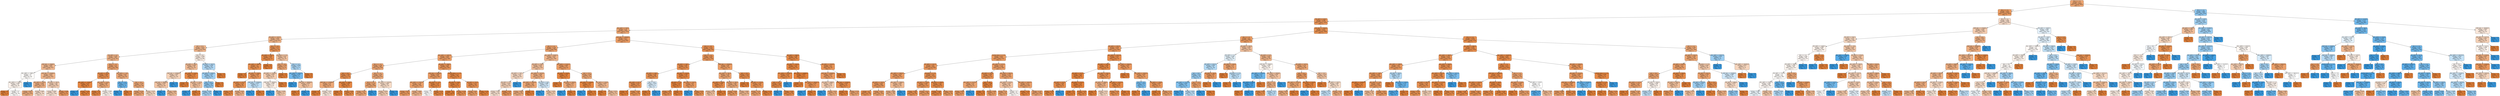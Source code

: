 digraph Tree {
node [shape=box, style="filled, rounded", color="black", fontname="helvetica"] ;
edge [fontname="helvetica"] ;
0 [label="PAY_0 <= 1.5\nentropy = 0.77\nsamples = 26640\nvalue = [20638, 6002]\nclass = 1", fillcolor="#eda673"] ;
1 [label="PAY_2 <= 1.5\nentropy = 0.655\nsamples = 23816\nvalue = [19792, 4024]\nclass = 1", fillcolor="#ea9b61"] ;
0 -> 1 [labeldistance=2.5, labelangle=45, headlabel="True"] ;
2 [label="PAY_AMT3 <= 678.5\nentropy = 0.598\nsamples = 21778\nvalue = [18611, 3167]\nclass = 1", fillcolor="#e9965b"] ;
1 -> 2 ;
3 [label="BILL_AMT1 <= 530.0\nentropy = 0.76\nsamples = 5995\nvalue = [4676, 1319]\nclass = 1", fillcolor="#eca571"] ;
2 -> 3 ;
4 [label="PAY_AMT4 <= 2979.5\nentropy = 0.859\nsamples = 2379\nvalue = [1706, 673]\nclass = 1", fillcolor="#efb387"] ;
3 -> 4 ;
5 [label="AGE <= 52.5\nentropy = 0.874\nsamples = 2204\nvalue = [1555, 649]\nclass = 1", fillcolor="#f0b68c"] ;
4 -> 5 ;
6 [label="PAY_AMT3 <= 0.5\nentropy = 0.859\nsamples = 2057\nvalue = [1476, 581]\nclass = 1", fillcolor="#efb387"] ;
5 -> 6 ;
7 [label="LIMIT_BAL <= 25000.0\nentropy = 0.887\nsamples = 1553\nvalue = [1080, 473]\nclass = 1", fillcolor="#f0b890"] ;
6 -> 7 ;
8 [label="BILL_AMT2 <= 1980.5\nentropy = 1.0\nsamples = 77\nvalue = [39, 38]\nclass = 1", fillcolor="#fefcfa"] ;
7 -> 8 ;
9 [label="BILL_AMT6 <= -1589.0\nentropy = 0.998\nsamples = 74\nvalue = [39, 35]\nclass = 1", fillcolor="#fcf2eb"] ;
8 -> 9 ;
10 [label="entropy = 0.0\nsamples = 3\nvalue = [3, 0]\nclass = 1", fillcolor="#e58139"] ;
9 -> 10 ;
11 [label="entropy = 1.0\nsamples = 71\nvalue = [36, 35]\nclass = 1", fillcolor="#fefcfa"] ;
9 -> 11 ;
12 [label="entropy = 0.0\nsamples = 3\nvalue = [0, 3]\nclass = 0", fillcolor="#399de5"] ;
8 -> 12 ;
13 [label="LIMIT_BAL <= 315000.0\nentropy = 0.875\nsamples = 1476\nvalue = [1041, 435]\nclass = 1", fillcolor="#f0b68c"] ;
7 -> 13 ;
14 [label="BILL_AMT4 <= 393.0\nentropy = 0.845\nsamples = 1178\nvalue = [857, 321]\nclass = 1", fillcolor="#efb083"] ;
13 -> 14 ;
15 [label="entropy = 0.831\nsamples = 1107\nvalue = [816, 291]\nclass = 1", fillcolor="#eeae80"] ;
14 -> 15 ;
16 [label="entropy = 0.983\nsamples = 71\nvalue = [41, 30]\nclass = 1", fillcolor="#f8ddca"] ;
14 -> 16 ;
17 [label="PAY_AMT5 <= 405.0\nentropy = 0.96\nsamples = 298\nvalue = [184, 114]\nclass = 1", fillcolor="#f5cfb4"] ;
13 -> 17 ;
18 [label="entropy = 0.988\nsamples = 243\nvalue = [137, 106]\nclass = 1", fillcolor="#f9e2d2"] ;
17 -> 18 ;
19 [label="entropy = 0.598\nsamples = 55\nvalue = [47, 8]\nclass = 1", fillcolor="#e9965b"] ;
17 -> 19 ;
20 [label="PAY_6 <= -1.5\nentropy = 0.75\nsamples = 504\nvalue = [396, 108]\nclass = 1", fillcolor="#eca36f"] ;
6 -> 20 ;
21 [label="PAY_AMT2 <= 423.0\nentropy = 0.498\nsamples = 128\nvalue = [114, 14]\nclass = 1", fillcolor="#e89051"] ;
20 -> 21 ;
22 [label="BILL_AMT5 <= -27649.5\nentropy = 0.224\nsamples = 83\nvalue = [80, 3]\nclass = 1", fillcolor="#e68640"] ;
21 -> 22 ;
23 [label="entropy = 0.0\nsamples = 1\nvalue = [0, 1]\nclass = 0", fillcolor="#399de5"] ;
22 -> 23 ;
24 [label="entropy = 0.165\nsamples = 82\nvalue = [80, 2]\nclass = 1", fillcolor="#e6843e"] ;
22 -> 24 ;
25 [label="BILL_AMT6 <= 145.5\nentropy = 0.802\nsamples = 45\nvalue = [34, 11]\nclass = 1", fillcolor="#edaa79"] ;
21 -> 25 ;
26 [label="entropy = 0.25\nsamples = 24\nvalue = [23, 1]\nclass = 1", fillcolor="#e68642"] ;
25 -> 26 ;
27 [label="entropy = 0.998\nsamples = 21\nvalue = [11, 10]\nclass = 1", fillcolor="#fdf4ed"] ;
25 -> 27 ;
28 [label="BILL_AMT6 <= -30.5\nentropy = 0.811\nsamples = 376\nvalue = [282, 94]\nclass = 1", fillcolor="#eeab7b"] ;
20 -> 28 ;
29 [label="PAY_3 <= -0.5\nentropy = 0.722\nsamples = 5\nvalue = [1, 4]\nclass = 0", fillcolor="#6ab6ec"] ;
28 -> 29 ;
30 [label="entropy = 0.0\nsamples = 4\nvalue = [0, 4]\nclass = 0", fillcolor="#399de5"] ;
29 -> 30 ;
31 [label="entropy = 0.0\nsamples = 1\nvalue = [1, 0]\nclass = 1", fillcolor="#e58139"] ;
29 -> 31 ;
32 [label="AGE <= 45.5\nentropy = 0.799\nsamples = 371\nvalue = [281, 90]\nclass = 1", fillcolor="#eda978"] ;
28 -> 32 ;
33 [label="entropy = 0.759\nsamples = 324\nvalue = [253, 71]\nclass = 1", fillcolor="#eca471"] ;
32 -> 33 ;
34 [label="entropy = 0.973\nsamples = 47\nvalue = [28, 19]\nclass = 1", fillcolor="#f7d7bf"] ;
32 -> 34 ;
35 [label="PAY_0 <= 0.0\nentropy = 0.996\nsamples = 147\nvalue = [79, 68]\nclass = 1", fillcolor="#fbede3"] ;
5 -> 35 ;
36 [label="PAY_AMT2 <= 440.5\nentropy = 0.905\nsamples = 78\nvalue = [53, 25]\nclass = 1", fillcolor="#f1bc96"] ;
35 -> 36 ;
37 [label="LIMIT_BAL <= 470000.0\nentropy = 0.967\nsamples = 61\nvalue = [37, 24]\nclass = 1", fillcolor="#f6d3b9"] ;
36 -> 37 ;
38 [label="LIMIT_BAL <= 40000.0\nentropy = 0.935\nsamples = 57\nvalue = [37, 20]\nclass = 1", fillcolor="#f3c5a4"] ;
37 -> 38 ;
39 [label="entropy = 0.0\nsamples = 3\nvalue = [0, 3]\nclass = 0", fillcolor="#399de5"] ;
38 -> 39 ;
40 [label="entropy = 0.899\nsamples = 54\nvalue = [37, 17]\nclass = 1", fillcolor="#f1bb94"] ;
38 -> 40 ;
41 [label="entropy = 0.0\nsamples = 4\nvalue = [0, 4]\nclass = 0", fillcolor="#399de5"] ;
37 -> 41 ;
42 [label="BILL_AMT3 <= 2236.5\nentropy = 0.323\nsamples = 17\nvalue = [16, 1]\nclass = 1", fillcolor="#e78945"] ;
36 -> 42 ;
43 [label="entropy = 0.0\nsamples = 14\nvalue = [14, 0]\nclass = 1", fillcolor="#e58139"] ;
42 -> 43 ;
44 [label="PAY_AMT1 <= 353.0\nentropy = 0.918\nsamples = 3\nvalue = [2, 1]\nclass = 1", fillcolor="#f2c09c"] ;
42 -> 44 ;
45 [label="entropy = 0.0\nsamples = 1\nvalue = [0, 1]\nclass = 0", fillcolor="#399de5"] ;
44 -> 45 ;
46 [label="entropy = 0.0\nsamples = 2\nvalue = [2, 0]\nclass = 1", fillcolor="#e58139"] ;
44 -> 46 ;
47 [label="PAY_AMT1 <= 3423.5\nentropy = 0.956\nsamples = 69\nvalue = [26, 43]\nclass = 0", fillcolor="#b1d8f5"] ;
35 -> 47 ;
48 [label="PAY_AMT6 <= 10484.5\nentropy = 0.923\nsamples = 65\nvalue = [22, 43]\nclass = 0", fillcolor="#9ecff2"] ;
47 -> 48 ;
49 [label="AGE <= 62.5\nentropy = 0.889\nsamples = 62\nvalue = [19, 43]\nclass = 0", fillcolor="#90c8f0"] ;
48 -> 49 ;
50 [label="entropy = 0.936\nsamples = 54\nvalue = [19, 35]\nclass = 0", fillcolor="#a4d2f3"] ;
49 -> 50 ;
51 [label="entropy = 0.0\nsamples = 8\nvalue = [0, 8]\nclass = 0", fillcolor="#399de5"] ;
49 -> 51 ;
52 [label="entropy = 0.0\nsamples = 3\nvalue = [3, 0]\nclass = 1", fillcolor="#e58139"] ;
48 -> 52 ;
53 [label="entropy = 0.0\nsamples = 4\nvalue = [4, 0]\nclass = 1", fillcolor="#e58139"] ;
47 -> 53 ;
54 [label="PAY_4 <= -0.5\nentropy = 0.577\nsamples = 175\nvalue = [151, 24]\nclass = 1", fillcolor="#e99558"] ;
4 -> 54 ;
55 [label="PAY_AMT6 <= 3031.5\nentropy = 0.403\nsamples = 137\nvalue = [126, 11]\nclass = 1", fillcolor="#e78c4a"] ;
54 -> 55 ;
56 [label="BILL_AMT5 <= 4000.0\nentropy = 0.5\nsamples = 100\nvalue = [89, 11]\nclass = 1", fillcolor="#e89151"] ;
55 -> 56 ;
57 [label="entropy = 0.0\nsamples = 26\nvalue = [26, 0]\nclass = 1", fillcolor="#e58139"] ;
56 -> 57 ;
58 [label="PAY_AMT1 <= 4398.0\nentropy = 0.606\nsamples = 74\nvalue = [63, 11]\nclass = 1", fillcolor="#ea975c"] ;
56 -> 58 ;
59 [label="PAY_AMT5 <= 2337.5\nentropy = 0.518\nsamples = 69\nvalue = [61, 8]\nclass = 1", fillcolor="#e89253"] ;
58 -> 59 ;
60 [label="entropy = 0.323\nsamples = 51\nvalue = [48, 3]\nclass = 1", fillcolor="#e78945"] ;
59 -> 60 ;
61 [label="entropy = 0.852\nsamples = 18\nvalue = [13, 5]\nclass = 1", fillcolor="#efb185"] ;
59 -> 61 ;
62 [label="LIMIT_BAL <= 235000.0\nentropy = 0.971\nsamples = 5\nvalue = [2, 3]\nclass = 0", fillcolor="#bddef6"] ;
58 -> 62 ;
63 [label="entropy = 0.0\nsamples = 3\nvalue = [0, 3]\nclass = 0", fillcolor="#399de5"] ;
62 -> 63 ;
64 [label="entropy = 0.0\nsamples = 2\nvalue = [2, 0]\nclass = 1", fillcolor="#e58139"] ;
62 -> 64 ;
65 [label="entropy = 0.0\nsamples = 37\nvalue = [37, 0]\nclass = 1", fillcolor="#e58139"] ;
55 -> 65 ;
66 [label="education_2 <= 0.5\nentropy = 0.927\nsamples = 38\nvalue = [25, 13]\nclass = 1", fillcolor="#f3c3a0"] ;
54 -> 66 ;
67 [label="PAY_3 <= -0.5\nentropy = 0.764\nsamples = 27\nvalue = [21, 6]\nclass = 1", fillcolor="#eca572"] ;
66 -> 67 ;
68 [label="PAY_AMT2 <= 13369.0\nentropy = 0.954\nsamples = 16\nvalue = [10, 6]\nclass = 1", fillcolor="#f5cdb0"] ;
67 -> 68 ;
69 [label="LIMIT_BAL <= 90000.0\nentropy = 0.996\nsamples = 13\nvalue = [7, 6]\nclass = 1", fillcolor="#fbede3"] ;
68 -> 69 ;
70 [label="entropy = 0.0\nsamples = 2\nvalue = [0, 2]\nclass = 0", fillcolor="#399de5"] ;
69 -> 70 ;
71 [label="entropy = 0.946\nsamples = 11\nvalue = [7, 4]\nclass = 1", fillcolor="#f4c9aa"] ;
69 -> 71 ;
72 [label="entropy = 0.0\nsamples = 3\nvalue = [3, 0]\nclass = 1", fillcolor="#e58139"] ;
68 -> 72 ;
73 [label="entropy = 0.0\nsamples = 11\nvalue = [11, 0]\nclass = 1", fillcolor="#e58139"] ;
67 -> 73 ;
74 [label="PAY_5 <= 1.0\nentropy = 0.946\nsamples = 11\nvalue = [4, 7]\nclass = 0", fillcolor="#aad5f4"] ;
66 -> 74 ;
75 [label="BILL_AMT6 <= 14597.0\nentropy = 0.764\nsamples = 9\nvalue = [2, 7]\nclass = 0", fillcolor="#72b9ec"] ;
74 -> 75 ;
76 [label="entropy = 0.0\nsamples = 6\nvalue = [0, 6]\nclass = 0", fillcolor="#399de5"] ;
75 -> 76 ;
77 [label="LIMIT_BAL <= 280000.0\nentropy = 0.918\nsamples = 3\nvalue = [2, 1]\nclass = 1", fillcolor="#f2c09c"] ;
75 -> 77 ;
78 [label="entropy = 0.0\nsamples = 2\nvalue = [2, 0]\nclass = 1", fillcolor="#e58139"] ;
77 -> 78 ;
79 [label="entropy = 0.0\nsamples = 1\nvalue = [0, 1]\nclass = 0", fillcolor="#399de5"] ;
77 -> 79 ;
80 [label="entropy = 0.0\nsamples = 2\nvalue = [2, 0]\nclass = 1", fillcolor="#e58139"] ;
74 -> 80 ;
81 [label="LIMIT_BAL <= 185000.0\nentropy = 0.677\nsamples = 3616\nvalue = [2970, 646]\nclass = 1", fillcolor="#eb9c64"] ;
3 -> 81 ;
82 [label="PAY_4 <= 1.0\nentropy = 0.738\nsamples = 2380\nvalue = [1884, 496]\nclass = 1", fillcolor="#eca26d"] ;
81 -> 82 ;
83 [label="BILL_AMT1 <= 12872.5\nentropy = 0.692\nsamples = 1875\nvalue = [1527, 348]\nclass = 1", fillcolor="#eb9e66"] ;
82 -> 83 ;
84 [label="PAY_2 <= -1.5\nentropy = 0.768\nsamples = 980\nvalue = [760, 220]\nclass = 1", fillcolor="#eda572"] ;
83 -> 84 ;
85 [label="AGE <= 29.5\nentropy = 0.482\nsamples = 125\nvalue = [112, 13]\nclass = 1", fillcolor="#e89050"] ;
84 -> 85 ;
86 [label="LIMIT_BAL <= 115000.0\nentropy = 0.79\nsamples = 38\nvalue = [29, 9]\nclass = 1", fillcolor="#eda876"] ;
85 -> 86 ;
87 [label="entropy = 0.0\nsamples = 18\nvalue = [18, 0]\nclass = 1", fillcolor="#e58139"] ;
86 -> 87 ;
88 [label="entropy = 0.993\nsamples = 20\nvalue = [11, 9]\nclass = 1", fillcolor="#fae8db"] ;
86 -> 88 ;
89 [label="BILL_AMT1 <= 1889.5\nentropy = 0.269\nsamples = 87\nvalue = [83, 4]\nclass = 1", fillcolor="#e68743"] ;
85 -> 89 ;
90 [label="entropy = 0.0\nsamples = 37\nvalue = [37, 0]\nclass = 1", fillcolor="#e58139"] ;
89 -> 90 ;
91 [label="entropy = 0.402\nsamples = 50\nvalue = [46, 4]\nclass = 1", fillcolor="#e78c4a"] ;
89 -> 91 ;
92 [label="PAY_3 <= 1.0\nentropy = 0.799\nsamples = 855\nvalue = [648, 207]\nclass = 1", fillcolor="#eda978"] ;
84 -> 92 ;
93 [label="PAY_0 <= 0.5\nentropy = 0.778\nsamples = 800\nvalue = [616, 184]\nclass = 1", fillcolor="#eda774"] ;
92 -> 93 ;
94 [label="entropy = 0.773\nsamples = 797\nvalue = [616, 181]\nclass = 1", fillcolor="#eda673"] ;
93 -> 94 ;
95 [label="entropy = 0.0\nsamples = 3\nvalue = [0, 3]\nclass = 0", fillcolor="#399de5"] ;
93 -> 95 ;
96 [label="BILL_AMT3 <= 12324.0\nentropy = 0.981\nsamples = 55\nvalue = [32, 23]\nclass = 1", fillcolor="#f8dcc7"] ;
92 -> 96 ;
97 [label="entropy = 0.953\nsamples = 51\nvalue = [32, 19]\nclass = 1", fillcolor="#f4ccaf"] ;
96 -> 97 ;
98 [label="entropy = 0.0\nsamples = 4\nvalue = [0, 4]\nclass = 0", fillcolor="#399de5"] ;
96 -> 98 ;
99 [label="PAY_AMT1 <= 2468.5\nentropy = 0.592\nsamples = 895\nvalue = [767, 128]\nclass = 1", fillcolor="#e9965a"] ;
83 -> 99 ;
100 [label="LIMIT_BAL <= 95000.0\nentropy = 0.665\nsamples = 629\nvalue = [520, 109]\nclass = 1", fillcolor="#ea9b63"] ;
99 -> 100 ;
101 [label="BILL_AMT2 <= 27427.0\nentropy = 0.728\nsamples = 498\nvalue = [397, 101]\nclass = 1", fillcolor="#eca16b"] ;
100 -> 101 ;
102 [label="entropy = 0.623\nsamples = 322\nvalue = [272, 50]\nclass = 1", fillcolor="#ea985d"] ;
101 -> 102 ;
103 [label="entropy = 0.868\nsamples = 176\nvalue = [125, 51]\nclass = 1", fillcolor="#f0b48a"] ;
101 -> 103 ;
104 [label="BILL_AMT3 <= -72.5\nentropy = 0.332\nsamples = 131\nvalue = [123, 8]\nclass = 1", fillcolor="#e78946"] ;
100 -> 104 ;
105 [label="entropy = 1.0\nsamples = 4\nvalue = [2, 2]\nclass = 1", fillcolor="#ffffff"] ;
104 -> 105 ;
106 [label="entropy = 0.275\nsamples = 127\nvalue = [121, 6]\nclass = 1", fillcolor="#e68743"] ;
104 -> 106 ;
107 [label="marital_status_1 <= 0.5\nentropy = 0.371\nsamples = 266\nvalue = [247, 19]\nclass = 1", fillcolor="#e78b48"] ;
99 -> 107 ;
108 [label="PAY_AMT4 <= 748.5\nentropy = 0.234\nsamples = 157\nvalue = [151, 6]\nclass = 1", fillcolor="#e68641"] ;
107 -> 108 ;
109 [label="entropy = 0.0\nsamples = 108\nvalue = [108, 0]\nclass = 1", fillcolor="#e58139"] ;
108 -> 109 ;
110 [label="entropy = 0.536\nsamples = 49\nvalue = [43, 6]\nclass = 1", fillcolor="#e99355"] ;
108 -> 110 ;
111 [label="PAY_AMT5 <= 353.5\nentropy = 0.527\nsamples = 109\nvalue = [96, 13]\nclass = 1", fillcolor="#e99254"] ;
107 -> 111 ;
112 [label="entropy = 0.69\nsamples = 65\nvalue = [53, 12]\nclass = 1", fillcolor="#eb9e66"] ;
111 -> 112 ;
113 [label="entropy = 0.156\nsamples = 44\nvalue = [43, 1]\nclass = 1", fillcolor="#e6843e"] ;
111 -> 113 ;
114 [label="BILL_AMT6 <= 41467.5\nentropy = 0.873\nsamples = 505\nvalue = [357, 148]\nclass = 1", fillcolor="#f0b58b"] ;
82 -> 114 ;
115 [label="PAY_AMT5 <= 738.0\nentropy = 0.916\nsamples = 378\nvalue = [253, 125]\nclass = 1", fillcolor="#f2bf9b"] ;
114 -> 115 ;
116 [label="PAY_AMT5 <= 705.5\nentropy = 0.976\nsamples = 169\nvalue = [100, 69]\nclass = 1", fillcolor="#f7d8c2"] ;
115 -> 116 ;
117 [label="PAY_AMT3 <= 0.5\nentropy = 0.965\nsamples = 164\nvalue = [100, 64]\nclass = 1", fillcolor="#f6d2b8"] ;
116 -> 117 ;
118 [label="entropy = 0.987\nsamples = 141\nvalue = [80, 61]\nclass = 1", fillcolor="#f9e1d0"] ;
117 -> 118 ;
119 [label="entropy = 0.559\nsamples = 23\nvalue = [20, 3]\nclass = 1", fillcolor="#e99457"] ;
117 -> 119 ;
120 [label="entropy = 0.0\nsamples = 5\nvalue = [0, 5]\nclass = 0", fillcolor="#399de5"] ;
116 -> 120 ;
121 [label="BILL_AMT6 <= 32578.5\nentropy = 0.838\nsamples = 209\nvalue = [153, 56]\nclass = 1", fillcolor="#efaf81"] ;
115 -> 121 ;
122 [label="BILL_AMT5 <= 29443.0\nentropy = 0.78\nsamples = 186\nvalue = [143, 43]\nclass = 1", fillcolor="#eda775"] ;
121 -> 122 ;
123 [label="entropy = 0.818\nsamples = 169\nvalue = [126, 43]\nclass = 1", fillcolor="#eeac7d"] ;
122 -> 123 ;
124 [label="entropy = 0.0\nsamples = 17\nvalue = [17, 0]\nclass = 1", fillcolor="#e58139"] ;
122 -> 124 ;
125 [label="PAY_AMT6 <= 28.5\nentropy = 0.988\nsamples = 23\nvalue = [10, 13]\nclass = 0", fillcolor="#d1e8f9"] ;
121 -> 125 ;
126 [label="entropy = 0.0\nsamples = 7\nvalue = [0, 7]\nclass = 0", fillcolor="#399de5"] ;
125 -> 126 ;
127 [label="entropy = 0.954\nsamples = 16\nvalue = [10, 6]\nclass = 1", fillcolor="#f5cdb0"] ;
125 -> 127 ;
128 [label="BILL_AMT4 <= 51162.5\nentropy = 0.682\nsamples = 127\nvalue = [104, 23]\nclass = 1", fillcolor="#eb9d65"] ;
114 -> 128 ;
129 [label="PAY_AMT5 <= 5350.0\nentropy = 0.191\nsamples = 34\nvalue = [33, 1]\nclass = 1", fillcolor="#e6853f"] ;
128 -> 129 ;
130 [label="entropy = 0.0\nsamples = 30\nvalue = [30, 0]\nclass = 1", fillcolor="#e58139"] ;
129 -> 130 ;
131 [label="PAY_AMT5 <= 5850.0\nentropy = 0.811\nsamples = 4\nvalue = [3, 1]\nclass = 1", fillcolor="#eeab7b"] ;
129 -> 131 ;
132 [label="entropy = 0.0\nsamples = 1\nvalue = [0, 1]\nclass = 0", fillcolor="#399de5"] ;
131 -> 132 ;
133 [label="entropy = 0.0\nsamples = 3\nvalue = [3, 0]\nclass = 1", fillcolor="#e58139"] ;
131 -> 133 ;
134 [label="AGE <= 27.5\nentropy = 0.789\nsamples = 93\nvalue = [71, 22]\nclass = 1", fillcolor="#eda876"] ;
128 -> 134 ;
135 [label="BILL_AMT3 <= 52994.0\nentropy = 0.267\nsamples = 22\nvalue = [21, 1]\nclass = 1", fillcolor="#e68742"] ;
134 -> 135 ;
136 [label="entropy = 0.0\nsamples = 1\nvalue = [0, 1]\nclass = 0", fillcolor="#399de5"] ;
135 -> 136 ;
137 [label="entropy = 0.0\nsamples = 21\nvalue = [21, 0]\nclass = 1", fillcolor="#e58139"] ;
135 -> 137 ;
138 [label="PAY_AMT4 <= 1740.0\nentropy = 0.876\nsamples = 71\nvalue = [50, 21]\nclass = 1", fillcolor="#f0b68c"] ;
134 -> 138 ;
139 [label="entropy = 0.0\nsamples = 7\nvalue = [7, 0]\nclass = 1", fillcolor="#e58139"] ;
138 -> 139 ;
140 [label="entropy = 0.913\nsamples = 64\nvalue = [43, 21]\nclass = 1", fillcolor="#f2bf9a"] ;
138 -> 140 ;
141 [label="PAY_0 <= -0.5\nentropy = 0.533\nsamples = 1236\nvalue = [1086, 150]\nclass = 1", fillcolor="#e99254"] ;
81 -> 141 ;
142 [label="PAY_4 <= -1.5\nentropy = 0.593\nsamples = 830\nvalue = [711, 119]\nclass = 1", fillcolor="#e9965a"] ;
141 -> 142 ;
143 [label="PAY_AMT2 <= 364.5\nentropy = 0.492\nsamples = 419\nvalue = [374, 45]\nclass = 1", fillcolor="#e89051"] ;
142 -> 143 ;
144 [label="PAY_AMT2 <= 290.5\nentropy = 0.556\nsamples = 286\nvalue = [249, 37]\nclass = 1", fillcolor="#e99456"] ;
143 -> 144 ;
145 [label="BILL_AMT1 <= 877.5\nentropy = 0.516\nsamples = 277\nvalue = [245, 32]\nclass = 1", fillcolor="#e89153"] ;
144 -> 145 ;
146 [label="entropy = 0.0\nsamples = 31\nvalue = [31, 0]\nclass = 1", fillcolor="#e58139"] ;
145 -> 146 ;
147 [label="entropy = 0.558\nsamples = 246\nvalue = [214, 32]\nclass = 1", fillcolor="#e99457"] ;
145 -> 147 ;
148 [label="AGE <= 40.0\nentropy = 0.991\nsamples = 9\nvalue = [4, 5]\nclass = 0", fillcolor="#d7ebfa"] ;
144 -> 148 ;
149 [label="entropy = 0.0\nsamples = 4\nvalue = [4, 0]\nclass = 1", fillcolor="#e58139"] ;
148 -> 149 ;
150 [label="entropy = 0.0\nsamples = 5\nvalue = [0, 5]\nclass = 0", fillcolor="#399de5"] ;
148 -> 150 ;
151 [label="PAY_AMT1 <= 4339.0\nentropy = 0.328\nsamples = 133\nvalue = [125, 8]\nclass = 1", fillcolor="#e78946"] ;
143 -> 151 ;
152 [label="PAY_AMT1 <= 4.5\nentropy = 0.145\nsamples = 97\nvalue = [95, 2]\nclass = 1", fillcolor="#e6843d"] ;
151 -> 152 ;
153 [label="entropy = 0.469\nsamples = 20\nvalue = [18, 2]\nclass = 1", fillcolor="#e88f4f"] ;
152 -> 153 ;
154 [label="entropy = 0.0\nsamples = 77\nvalue = [77, 0]\nclass = 1", fillcolor="#e58139"] ;
152 -> 154 ;
155 [label="BILL_AMT1 <= 1037.5\nentropy = 0.65\nsamples = 36\nvalue = [30, 6]\nclass = 1", fillcolor="#ea9a61"] ;
151 -> 155 ;
156 [label="entropy = 0.0\nsamples = 2\nvalue = [0, 2]\nclass = 0", fillcolor="#399de5"] ;
155 -> 156 ;
157 [label="entropy = 0.523\nsamples = 34\nvalue = [30, 4]\nclass = 1", fillcolor="#e89253"] ;
155 -> 157 ;
158 [label="LIMIT_BAL <= 325000.0\nentropy = 0.68\nsamples = 411\nvalue = [337, 74]\nclass = 1", fillcolor="#eb9d64"] ;
142 -> 158 ;
159 [label="BILL_AMT1 <= 781.0\nentropy = 0.765\nsamples = 283\nvalue = [220, 63]\nclass = 1", fillcolor="#eca572"] ;
158 -> 159 ;
160 [label="BILL_AMT3 <= 603.0\nentropy = 0.406\nsamples = 37\nvalue = [34, 3]\nclass = 1", fillcolor="#e78c4a"] ;
159 -> 160 ;
161 [label="entropy = 0.918\nsamples = 9\nvalue = [6, 3]\nclass = 1", fillcolor="#f2c09c"] ;
160 -> 161 ;
162 [label="entropy = 0.0\nsamples = 28\nvalue = [28, 0]\nclass = 1", fillcolor="#e58139"] ;
160 -> 162 ;
163 [label="PAY_AMT5 <= 385.0\nentropy = 0.801\nsamples = 246\nvalue = [186, 60]\nclass = 1", fillcolor="#edaa79"] ;
159 -> 163 ;
164 [label="entropy = 0.646\nsamples = 103\nvalue = [86, 17]\nclass = 1", fillcolor="#ea9a60"] ;
163 -> 164 ;
165 [label="entropy = 0.882\nsamples = 143\nvalue = [100, 43]\nclass = 1", fillcolor="#f0b78e"] ;
163 -> 165 ;
166 [label="AGE <= 35.5\nentropy = 0.423\nsamples = 128\nvalue = [117, 11]\nclass = 1", fillcolor="#e78d4c"] ;
158 -> 166 ;
167 [label="entropy = 0.0\nsamples = 40\nvalue = [40, 0]\nclass = 1", fillcolor="#e58139"] ;
166 -> 167 ;
168 [label="PAY_AMT1 <= 3743.0\nentropy = 0.544\nsamples = 88\nvalue = [77, 11]\nclass = 1", fillcolor="#e99355"] ;
166 -> 168 ;
169 [label="entropy = 0.722\nsamples = 50\nvalue = [40, 10]\nclass = 1", fillcolor="#eca06a"] ;
168 -> 169 ;
170 [label="entropy = 0.176\nsamples = 38\nvalue = [37, 1]\nclass = 1", fillcolor="#e6843e"] ;
168 -> 170 ;
171 [label="PAY_AMT4 <= 4900.0\nentropy = 0.389\nsamples = 406\nvalue = [375, 31]\nclass = 1", fillcolor="#e78b49"] ;
141 -> 171 ;
172 [label="PAY_AMT1 <= 3520.0\nentropy = 0.313\nsamples = 302\nvalue = [285, 17]\nclass = 1", fillcolor="#e78945"] ;
171 -> 172 ;
173 [label="BILL_AMT6 <= 307855.5\nentropy = 0.415\nsamples = 191\nvalue = [175, 16]\nclass = 1", fillcolor="#e78d4b"] ;
172 -> 173 ;
174 [label="AGE <= 23.5\nentropy = 0.398\nsamples = 190\nvalue = [175, 15]\nclass = 1", fillcolor="#e78c4a"] ;
173 -> 174 ;
175 [label="entropy = 0.0\nsamples = 1\nvalue = [0, 1]\nclass = 0", fillcolor="#399de5"] ;
174 -> 175 ;
176 [label="entropy = 0.381\nsamples = 189\nvalue = [175, 14]\nclass = 1", fillcolor="#e78b49"] ;
174 -> 176 ;
177 [label="entropy = 0.0\nsamples = 1\nvalue = [0, 1]\nclass = 0", fillcolor="#399de5"] ;
173 -> 177 ;
178 [label="BILL_AMT3 <= 163804.5\nentropy = 0.074\nsamples = 111\nvalue = [110, 1]\nclass = 1", fillcolor="#e5823b"] ;
172 -> 178 ;
179 [label="entropy = 0.0\nsamples = 103\nvalue = [103, 0]\nclass = 1", fillcolor="#e58139"] ;
178 -> 179 ;
180 [label="BILL_AMT3 <= 185607.0\nentropy = 0.544\nsamples = 8\nvalue = [7, 1]\nclass = 1", fillcolor="#e99355"] ;
178 -> 180 ;
181 [label="entropy = 0.0\nsamples = 1\nvalue = [0, 1]\nclass = 0", fillcolor="#399de5"] ;
180 -> 181 ;
182 [label="entropy = 0.0\nsamples = 7\nvalue = [7, 0]\nclass = 1", fillcolor="#e58139"] ;
180 -> 182 ;
183 [label="PAY_AMT2 <= 15250.0\nentropy = 0.57\nsamples = 104\nvalue = [90, 14]\nclass = 1", fillcolor="#e99558"] ;
171 -> 183 ;
184 [label="LIMIT_BAL <= 225000.0\nentropy = 0.674\nsamples = 79\nvalue = [65, 14]\nclass = 1", fillcolor="#eb9c64"] ;
183 -> 184 ;
185 [label="PAY_AMT4 <= 6088.5\nentropy = 0.954\nsamples = 24\nvalue = [15, 9]\nclass = 1", fillcolor="#f5cdb0"] ;
184 -> 185 ;
186 [label="entropy = 0.0\nsamples = 4\nvalue = [0, 4]\nclass = 0", fillcolor="#399de5"] ;
185 -> 186 ;
187 [label="entropy = 0.811\nsamples = 20\nvalue = [15, 5]\nclass = 1", fillcolor="#eeab7b"] ;
185 -> 187 ;
188 [label="LIMIT_BAL <= 315000.0\nentropy = 0.439\nsamples = 55\nvalue = [50, 5]\nclass = 1", fillcolor="#e88e4d"] ;
184 -> 188 ;
189 [label="entropy = 0.0\nsamples = 32\nvalue = [32, 0]\nclass = 1", fillcolor="#e58139"] ;
188 -> 189 ;
190 [label="entropy = 0.755\nsamples = 23\nvalue = [18, 5]\nclass = 1", fillcolor="#eca470"] ;
188 -> 190 ;
191 [label="entropy = 0.0\nsamples = 25\nvalue = [25, 0]\nclass = 1", fillcolor="#e58139"] ;
183 -> 191 ;
192 [label="LIMIT_BAL <= 75000.0\nentropy = 0.521\nsamples = 15783\nvalue = [13935, 1848]\nclass = 1", fillcolor="#e89253"] ;
2 -> 192 ;
193 [label="PAY_5 <= 1.0\nentropy = 0.67\nsamples = 4064\nvalue = [3351, 713]\nclass = 1", fillcolor="#eb9c63"] ;
192 -> 193 ;
194 [label="PAY_AMT2 <= 4973.5\nentropy = 0.638\nsamples = 3747\nvalue = [3141, 606]\nclass = 1", fillcolor="#ea995f"] ;
193 -> 194 ;
195 [label="marital_status_1 <= 0.5\nentropy = 0.657\nsamples = 3375\nvalue = [2802, 573]\nclass = 1", fillcolor="#ea9b61"] ;
194 -> 195 ;
196 [label="PAY_AMT2 <= 1613.5\nentropy = 0.61\nsamples = 2035\nvalue = [1730, 305]\nclass = 1", fillcolor="#ea975c"] ;
195 -> 196 ;
197 [label="BILL_AMT3 <= 34810.0\nentropy = 0.678\nsamples = 961\nvalue = [789, 172]\nclass = 1", fillcolor="#eb9c64"] ;
196 -> 197 ;
198 [label="PAY_AMT3 <= 1031.0\nentropy = 0.642\nsamples = 858\nvalue = [718, 140]\nclass = 1", fillcolor="#ea9a60"] ;
197 -> 198 ;
199 [label="entropy = 0.5\nsamples = 300\nvalue = [267, 33]\nclass = 1", fillcolor="#e89151"] ;
198 -> 199 ;
200 [label="entropy = 0.705\nsamples = 558\nvalue = [451, 107]\nclass = 1", fillcolor="#eb9f68"] ;
198 -> 200 ;
201 [label="BILL_AMT2 <= 70964.5\nentropy = 0.894\nsamples = 103\nvalue = [71, 32]\nclass = 1", fillcolor="#f1ba92"] ;
197 -> 201 ;
202 [label="entropy = 0.869\nsamples = 100\nvalue = [71, 29]\nclass = 1", fillcolor="#f0b48a"] ;
201 -> 202 ;
203 [label="entropy = 0.0\nsamples = 3\nvalue = [0, 3]\nclass = 0", fillcolor="#399de5"] ;
201 -> 203 ;
204 [label="education_1 <= 0.5\nentropy = 0.54\nsamples = 1074\nvalue = [941, 133]\nclass = 1", fillcolor="#e99355"] ;
196 -> 204 ;
205 [label="PAY_AMT3 <= 1760.5\nentropy = 0.596\nsamples = 775\nvalue = [663, 112]\nclass = 1", fillcolor="#e9965a"] ;
204 -> 205 ;
206 [label="entropy = 0.509\nsamples = 389\nvalue = [345, 44]\nclass = 1", fillcolor="#e89152"] ;
205 -> 206 ;
207 [label="entropy = 0.672\nsamples = 386\nvalue = [318, 68]\nclass = 1", fillcolor="#eb9c63"] ;
205 -> 207 ;
208 [label="PAY_AMT5 <= 2940.0\nentropy = 0.367\nsamples = 299\nvalue = [278, 21]\nclass = 1", fillcolor="#e78b48"] ;
204 -> 208 ;
209 [label="entropy = 0.268\nsamples = 240\nvalue = [229, 11]\nclass = 1", fillcolor="#e68743"] ;
208 -> 209 ;
210 [label="entropy = 0.657\nsamples = 59\nvalue = [49, 10]\nclass = 1", fillcolor="#ea9b61"] ;
208 -> 210 ;
211 [label="BILL_AMT3 <= 2774.5\nentropy = 0.722\nsamples = 1340\nvalue = [1072, 268]\nclass = 1", fillcolor="#eca06a"] ;
195 -> 211 ;
212 [label="PAY_AMT5 <= 479.0\nentropy = 0.509\nsamples = 115\nvalue = [102, 13]\nclass = 1", fillcolor="#e89152"] ;
211 -> 212 ;
213 [label="BILL_AMT1 <= 21570.5\nentropy = 0.76\nsamples = 50\nvalue = [39, 11]\nclass = 1", fillcolor="#eca571"] ;
212 -> 213 ;
214 [label="entropy = 0.658\nsamples = 47\nvalue = [39, 8]\nclass = 1", fillcolor="#ea9b62"] ;
213 -> 214 ;
215 [label="entropy = 0.0\nsamples = 3\nvalue = [0, 3]\nclass = 0", fillcolor="#399de5"] ;
213 -> 215 ;
216 [label="AGE <= 48.5\nentropy = 0.198\nsamples = 65\nvalue = [63, 2]\nclass = 1", fillcolor="#e6853f"] ;
212 -> 216 ;
217 [label="entropy = 0.0\nsamples = 54\nvalue = [54, 0]\nclass = 1", fillcolor="#e58139"] ;
216 -> 217 ;
218 [label="entropy = 0.684\nsamples = 11\nvalue = [9, 2]\nclass = 1", fillcolor="#eb9d65"] ;
216 -> 218 ;
219 [label="BILL_AMT2 <= 8441.0\nentropy = 0.738\nsamples = 1225\nvalue = [970, 255]\nclass = 1", fillcolor="#eca26d"] ;
211 -> 219 ;
220 [label="BILL_AMT6 <= 6370.5\nentropy = 0.933\nsamples = 86\nvalue = [56, 30]\nclass = 1", fillcolor="#f3c4a3"] ;
219 -> 220 ;
221 [label="entropy = 0.74\nsamples = 43\nvalue = [34, 9]\nclass = 1", fillcolor="#eca26d"] ;
220 -> 221 ;
222 [label="entropy = 1.0\nsamples = 43\nvalue = [22, 21]\nclass = 1", fillcolor="#fef9f6"] ;
220 -> 222 ;
223 [label="BILL_AMT2 <= 10521.0\nentropy = 0.717\nsamples = 1139\nvalue = [914, 225]\nclass = 1", fillcolor="#eba06a"] ;
219 -> 223 ;
224 [label="entropy = 0.176\nsamples = 38\nvalue = [37, 1]\nclass = 1", fillcolor="#e6843e"] ;
223 -> 224 ;
225 [label="entropy = 0.729\nsamples = 1101\nvalue = [877, 224]\nclass = 1", fillcolor="#eca16c"] ;
223 -> 225 ;
226 [label="BILL_AMT6 <= 24572.0\nentropy = 0.432\nsamples = 372\nvalue = [339, 33]\nclass = 1", fillcolor="#e88d4c"] ;
194 -> 226 ;
227 [label="PAY_AMT3 <= 5016.5\nentropy = 0.348\nsamples = 276\nvalue = [258, 18]\nclass = 1", fillcolor="#e78a47"] ;
226 -> 227 ;
228 [label="PAY_AMT5 <= 677.0\nentropy = 0.229\nsamples = 189\nvalue = [182, 7]\nclass = 1", fillcolor="#e68641"] ;
227 -> 228 ;
229 [label="PAY_AMT5 <= 672.5\nentropy = 0.482\nsamples = 48\nvalue = [43, 5]\nclass = 1", fillcolor="#e89050"] ;
228 -> 229 ;
230 [label="entropy = 0.348\nsamples = 46\nvalue = [43, 3]\nclass = 1", fillcolor="#e78a47"] ;
229 -> 230 ;
231 [label="entropy = 0.0\nsamples = 2\nvalue = [0, 2]\nclass = 0", fillcolor="#399de5"] ;
229 -> 231 ;
232 [label="PAY_AMT4 <= 4715.5\nentropy = 0.107\nsamples = 141\nvalue = [139, 2]\nclass = 1", fillcolor="#e5833c"] ;
228 -> 232 ;
233 [label="entropy = 0.0\nsamples = 111\nvalue = [111, 0]\nclass = 1", fillcolor="#e58139"] ;
232 -> 233 ;
234 [label="entropy = 0.353\nsamples = 30\nvalue = [28, 2]\nclass = 1", fillcolor="#e78a47"] ;
232 -> 234 ;
235 [label="BILL_AMT1 <= 4581.5\nentropy = 0.548\nsamples = 87\nvalue = [76, 11]\nclass = 1", fillcolor="#e99356"] ;
227 -> 235 ;
236 [label="PAY_AMT1 <= 1006.0\nentropy = 0.845\nsamples = 22\nvalue = [16, 6]\nclass = 1", fillcolor="#efb083"] ;
235 -> 236 ;
237 [label="entropy = 0.0\nsamples = 7\nvalue = [7, 0]\nclass = 1", fillcolor="#e58139"] ;
236 -> 237 ;
238 [label="entropy = 0.971\nsamples = 15\nvalue = [9, 6]\nclass = 1", fillcolor="#f6d5bd"] ;
236 -> 238 ;
239 [label="BILL_AMT3 <= 16722.0\nentropy = 0.391\nsamples = 65\nvalue = [60, 5]\nclass = 1", fillcolor="#e78c49"] ;
235 -> 239 ;
240 [label="entropy = 0.535\nsamples = 41\nvalue = [36, 5]\nclass = 1", fillcolor="#e99254"] ;
239 -> 240 ;
241 [label="entropy = 0.0\nsamples = 24\nvalue = [24, 0]\nclass = 1", fillcolor="#e58139"] ;
239 -> 241 ;
242 [label="BILL_AMT3 <= 25834.5\nentropy = 0.625\nsamples = 96\nvalue = [81, 15]\nclass = 1", fillcolor="#ea985e"] ;
226 -> 242 ;
243 [label="entropy = 0.0\nsamples = 15\nvalue = [15, 0]\nclass = 1", fillcolor="#e58139"] ;
242 -> 243 ;
244 [label="BILL_AMT6 <= 25452.0\nentropy = 0.691\nsamples = 81\nvalue = [66, 15]\nclass = 1", fillcolor="#eb9e66"] ;
242 -> 244 ;
245 [label="PAY_0 <= -0.5\nentropy = 0.811\nsamples = 4\nvalue = [1, 3]\nclass = 0", fillcolor="#7bbeee"] ;
244 -> 245 ;
246 [label="entropy = 0.0\nsamples = 1\nvalue = [1, 0]\nclass = 1", fillcolor="#e58139"] ;
245 -> 246 ;
247 [label="entropy = 0.0\nsamples = 3\nvalue = [0, 3]\nclass = 0", fillcolor="#399de5"] ;
245 -> 247 ;
248 [label="PAY_AMT4 <= 1398.0\nentropy = 0.624\nsamples = 77\nvalue = [65, 12]\nclass = 1", fillcolor="#ea985e"] ;
244 -> 248 ;
249 [label="entropy = 0.0\nsamples = 16\nvalue = [16, 0]\nclass = 1", fillcolor="#e58139"] ;
248 -> 249 ;
250 [label="entropy = 0.715\nsamples = 61\nvalue = [49, 12]\nclass = 1", fillcolor="#eba069"] ;
248 -> 250 ;
251 [label="PAY_AMT2 <= 663.0\nentropy = 0.922\nsamples = 317\nvalue = [210, 107]\nclass = 1", fillcolor="#f2c19e"] ;
193 -> 251 ;
252 [label="PAY_AMT4 <= 1.0\nentropy = 0.996\nsamples = 69\nvalue = [32, 37]\nclass = 0", fillcolor="#e4f2fb"] ;
251 -> 252 ;
253 [label="PAY_AMT3 <= 6515.0\nentropy = 0.959\nsamples = 55\nvalue = [21, 34]\nclass = 0", fillcolor="#b3daf5"] ;
252 -> 253 ;
254 [label="AGE <= 49.5\nentropy = 0.911\nsamples = 49\nvalue = [16, 33]\nclass = 0", fillcolor="#99cdf2"] ;
253 -> 254 ;
255 [label="BILL_AMT1 <= 11114.0\nentropy = 0.845\nsamples = 44\nvalue = [12, 32]\nclass = 0", fillcolor="#83c2ef"] ;
254 -> 255 ;
256 [label="entropy = 0.337\nsamples = 16\nvalue = [1, 15]\nclass = 0", fillcolor="#46a4e7"] ;
255 -> 256 ;
257 [label="entropy = 0.967\nsamples = 28\nvalue = [11, 17]\nclass = 0", fillcolor="#b9dcf6"] ;
255 -> 257 ;
258 [label="sex_2 <= 0.5\nentropy = 0.722\nsamples = 5\nvalue = [4, 1]\nclass = 1", fillcolor="#eca06a"] ;
254 -> 258 ;
259 [label="entropy = 0.0\nsamples = 1\nvalue = [0, 1]\nclass = 0", fillcolor="#399de5"] ;
258 -> 259 ;
260 [label="entropy = 0.0\nsamples = 4\nvalue = [4, 0]\nclass = 1", fillcolor="#e58139"] ;
258 -> 260 ;
261 [label="PAY_AMT2 <= 261.5\nentropy = 0.65\nsamples = 6\nvalue = [5, 1]\nclass = 1", fillcolor="#ea9a61"] ;
253 -> 261 ;
262 [label="entropy = 0.0\nsamples = 5\nvalue = [5, 0]\nclass = 1", fillcolor="#e58139"] ;
261 -> 262 ;
263 [label="entropy = 0.0\nsamples = 1\nvalue = [0, 1]\nclass = 0", fillcolor="#399de5"] ;
261 -> 263 ;
264 [label="PAY_AMT4 <= 1350.0\nentropy = 0.75\nsamples = 14\nvalue = [11, 3]\nclass = 1", fillcolor="#eca36f"] ;
252 -> 264 ;
265 [label="entropy = 0.0\nsamples = 9\nvalue = [9, 0]\nclass = 1", fillcolor="#e58139"] ;
264 -> 265 ;
266 [label="education_2 <= 0.5\nentropy = 0.971\nsamples = 5\nvalue = [2, 3]\nclass = 0", fillcolor="#bddef6"] ;
264 -> 266 ;
267 [label="entropy = 0.0\nsamples = 2\nvalue = [2, 0]\nclass = 1", fillcolor="#e58139"] ;
266 -> 267 ;
268 [label="entropy = 0.0\nsamples = 3\nvalue = [0, 3]\nclass = 0", fillcolor="#399de5"] ;
266 -> 268 ;
269 [label="PAY_AMT5 <= 51.5\nentropy = 0.859\nsamples = 248\nvalue = [178, 70]\nclass = 1", fillcolor="#efb387"] ;
251 -> 269 ;
270 [label="LIMIT_BAL <= 25000.0\nentropy = 0.999\nsamples = 46\nvalue = [24, 22]\nclass = 1", fillcolor="#fdf5ef"] ;
269 -> 270 ;
271 [label="BILL_AMT1 <= 14549.0\nentropy = 0.75\nsamples = 14\nvalue = [3, 11]\nclass = 0", fillcolor="#6fb8ec"] ;
270 -> 271 ;
272 [label="BILL_AMT6 <= 585.0\nentropy = 0.414\nsamples = 12\nvalue = [1, 11]\nclass = 0", fillcolor="#4ba6e7"] ;
271 -> 272 ;
273 [label="entropy = 0.0\nsamples = 1\nvalue = [1, 0]\nclass = 1", fillcolor="#e58139"] ;
272 -> 273 ;
274 [label="entropy = 0.0\nsamples = 11\nvalue = [0, 11]\nclass = 0", fillcolor="#399de5"] ;
272 -> 274 ;
275 [label="entropy = 0.0\nsamples = 2\nvalue = [2, 0]\nclass = 1", fillcolor="#e58139"] ;
271 -> 275 ;
276 [label="BILL_AMT2 <= 59598.5\nentropy = 0.928\nsamples = 32\nvalue = [21, 11]\nclass = 1", fillcolor="#f3c3a1"] ;
270 -> 276 ;
277 [label="PAY_4 <= 1.0\nentropy = 0.85\nsamples = 29\nvalue = [21, 8]\nclass = 1", fillcolor="#efb184"] ;
276 -> 277 ;
278 [label="entropy = 0.485\nsamples = 19\nvalue = [17, 2]\nclass = 1", fillcolor="#e89050"] ;
277 -> 278 ;
279 [label="entropy = 0.971\nsamples = 10\nvalue = [4, 6]\nclass = 0", fillcolor="#bddef6"] ;
277 -> 279 ;
280 [label="entropy = 0.0\nsamples = 3\nvalue = [0, 3]\nclass = 0", fillcolor="#399de5"] ;
276 -> 280 ;
281 [label="PAY_AMT6 <= 1475.0\nentropy = 0.791\nsamples = 202\nvalue = [154, 48]\nclass = 1", fillcolor="#eda877"] ;
269 -> 281 ;
282 [label="AGE <= 41.5\nentropy = 0.688\nsamples = 136\nvalue = [111, 25]\nclass = 1", fillcolor="#eb9d66"] ;
281 -> 282 ;
283 [label="BILL_AMT3 <= 42154.5\nentropy = 0.779\nsamples = 104\nvalue = [80, 24]\nclass = 1", fillcolor="#eda774"] ;
282 -> 283 ;
284 [label="entropy = 0.828\nsamples = 92\nvalue = [68, 24]\nclass = 1", fillcolor="#eead7f"] ;
283 -> 284 ;
285 [label="entropy = 0.0\nsamples = 12\nvalue = [12, 0]\nclass = 1", fillcolor="#e58139"] ;
283 -> 285 ;
286 [label="BILL_AMT1 <= 5418.0\nentropy = 0.201\nsamples = 32\nvalue = [31, 1]\nclass = 1", fillcolor="#e6853f"] ;
282 -> 286 ;
287 [label="entropy = 0.0\nsamples = 1\nvalue = [0, 1]\nclass = 0", fillcolor="#399de5"] ;
286 -> 287 ;
288 [label="entropy = 0.0\nsamples = 31\nvalue = [31, 0]\nclass = 1", fillcolor="#e58139"] ;
286 -> 288 ;
289 [label="AGE <= 23.5\nentropy = 0.933\nsamples = 66\nvalue = [43, 23]\nclass = 1", fillcolor="#f3c4a3"] ;
281 -> 289 ;
290 [label="entropy = 0.0\nsamples = 11\nvalue = [11, 0]\nclass = 1", fillcolor="#e58139"] ;
289 -> 290 ;
291 [label="PAY_AMT2 <= 2187.5\nentropy = 0.981\nsamples = 55\nvalue = [32, 23]\nclass = 1", fillcolor="#f8dcc7"] ;
289 -> 291 ;
292 [label="entropy = 0.975\nsamples = 27\nvalue = [11, 16]\nclass = 0", fillcolor="#c1e0f7"] ;
291 -> 292 ;
293 [label="entropy = 0.811\nsamples = 28\nvalue = [21, 7]\nclass = 1", fillcolor="#eeab7b"] ;
291 -> 293 ;
294 [label="PAY_6 <= 1.0\nentropy = 0.459\nsamples = 11719\nvalue = [10584, 1135]\nclass = 1", fillcolor="#e88f4e"] ;
192 -> 294 ;
295 [label="BILL_AMT2 <= 4061.0\nentropy = 0.442\nsamples = 11292\nvalue = [10257, 1035]\nclass = 1", fillcolor="#e88e4d"] ;
294 -> 295 ;
296 [label="BILL_AMT1 <= 2003.5\nentropy = 0.576\nsamples = 2359\nvalue = [2036, 323]\nclass = 1", fillcolor="#e99558"] ;
295 -> 296 ;
297 [label="BILL_AMT1 <= 1989.0\nentropy = 0.65\nsamples = 1272\nvalue = [1060, 212]\nclass = 1", fillcolor="#ea9a61"] ;
296 -> 297 ;
298 [label="BILL_AMT1 <= -206.5\nentropy = 0.639\nsamples = 1259\nvalue = [1055, 204]\nclass = 1", fillcolor="#ea995f"] ;
297 -> 298 ;
299 [label="PAY_AMT2 <= 256483.0\nentropy = 0.172\nsamples = 39\nvalue = [38, 1]\nclass = 1", fillcolor="#e6843e"] ;
298 -> 299 ;
300 [label="entropy = 0.0\nsamples = 38\nvalue = [38, 0]\nclass = 1", fillcolor="#e58139"] ;
299 -> 300 ;
301 [label="entropy = 0.0\nsamples = 1\nvalue = [0, 1]\nclass = 0", fillcolor="#399de5"] ;
299 -> 301 ;
302 [label="BILL_AMT2 <= -74.0\nentropy = 0.649\nsamples = 1220\nvalue = [1017, 203]\nclass = 1", fillcolor="#ea9a61"] ;
298 -> 302 ;
303 [label="entropy = 0.911\nsamples = 46\nvalue = [31, 15]\nclass = 1", fillcolor="#f2be99"] ;
302 -> 303 ;
304 [label="entropy = 0.635\nsamples = 1174\nvalue = [986, 188]\nclass = 1", fillcolor="#ea995f"] ;
302 -> 304 ;
305 [label="PAY_AMT1 <= 865.0\nentropy = 0.961\nsamples = 13\nvalue = [5, 8]\nclass = 0", fillcolor="#b5daf5"] ;
297 -> 305 ;
306 [label="entropy = 0.0\nsamples = 3\nvalue = [3, 0]\nclass = 1", fillcolor="#e58139"] ;
305 -> 306 ;
307 [label="BILL_AMT2 <= 3344.5\nentropy = 0.722\nsamples = 10\nvalue = [2, 8]\nclass = 0", fillcolor="#6ab6ec"] ;
305 -> 307 ;
308 [label="entropy = 0.503\nsamples = 9\nvalue = [1, 8]\nclass = 0", fillcolor="#52a9e8"] ;
307 -> 308 ;
309 [label="entropy = 0.0\nsamples = 1\nvalue = [1, 0]\nclass = 1", fillcolor="#e58139"] ;
307 -> 309 ;
310 [label="BILL_AMT2 <= 4048.5\nentropy = 0.476\nsamples = 1087\nvalue = [976, 111]\nclass = 1", fillcolor="#e88f50"] ;
296 -> 310 ;
311 [label="BILL_AMT5 <= 8613.5\nentropy = 0.468\nsamples = 1083\nvalue = [975, 108]\nclass = 1", fillcolor="#e88f4f"] ;
310 -> 311 ;
312 [label="BILL_AMT5 <= 8011.5\nentropy = 0.518\nsamples = 784\nvalue = [693, 91]\nclass = 1", fillcolor="#e89253"] ;
311 -> 312 ;
313 [label="entropy = 0.505\nsamples = 771\nvalue = [685, 86]\nclass = 1", fillcolor="#e89152"] ;
312 -> 313 ;
314 [label="entropy = 0.961\nsamples = 13\nvalue = [8, 5]\nclass = 1", fillcolor="#f5d0b5"] ;
312 -> 314 ;
315 [label="BILL_AMT5 <= 11739.0\nentropy = 0.315\nsamples = 299\nvalue = [282, 17]\nclass = 1", fillcolor="#e78945"] ;
311 -> 315 ;
316 [label="entropy = 0.0\nsamples = 67\nvalue = [67, 0]\nclass = 1", fillcolor="#e58139"] ;
315 -> 316 ;
317 [label="entropy = 0.378\nsamples = 232\nvalue = [215, 17]\nclass = 1", fillcolor="#e78b49"] ;
315 -> 317 ;
318 [label="BILL_AMT4 <= 2971.0\nentropy = 0.811\nsamples = 4\nvalue = [1, 3]\nclass = 0", fillcolor="#7bbeee"] ;
310 -> 318 ;
319 [label="entropy = 0.0\nsamples = 3\nvalue = [0, 3]\nclass = 0", fillcolor="#399de5"] ;
318 -> 319 ;
320 [label="entropy = 0.0\nsamples = 1\nvalue = [1, 0]\nclass = 1", fillcolor="#e58139"] ;
318 -> 320 ;
321 [label="BILL_AMT2 <= 226305.0\nentropy = 0.401\nsamples = 8933\nvalue = [8221, 712]\nclass = 1", fillcolor="#e78c4a"] ;
295 -> 321 ;
322 [label="PAY_3 <= 1.5\nentropy = 0.377\nsamples = 8233\nvalue = [7631, 602]\nclass = 1", fillcolor="#e78b49"] ;
321 -> 322 ;
323 [label="LIMIT_BAL <= 205000.0\nentropy = 0.36\nsamples = 7970\nvalue = [7424, 546]\nclass = 1", fillcolor="#e78a48"] ;
322 -> 323 ;
324 [label="BILL_AMT2 <= 79140.5\nentropy = 0.425\nsamples = 4370\nvalue = [3992, 378]\nclass = 1", fillcolor="#e78d4c"] ;
323 -> 324 ;
325 [label="entropy = 0.364\nsamples = 2561\nvalue = [2383, 178]\nclass = 1", fillcolor="#e78a48"] ;
324 -> 325 ;
326 [label="entropy = 0.502\nsamples = 1809\nvalue = [1609, 200]\nclass = 1", fillcolor="#e89152"] ;
324 -> 326 ;
327 [label="PAY_AMT4 <= 140.0\nentropy = 0.272\nsamples = 3600\nvalue = [3432, 168]\nclass = 1", fillcolor="#e68743"] ;
323 -> 327 ;
328 [label="entropy = 0.432\nsamples = 259\nvalue = [236, 23]\nclass = 1", fillcolor="#e88d4c"] ;
327 -> 328 ;
329 [label="entropy = 0.258\nsamples = 3341\nvalue = [3196, 145]\nclass = 1", fillcolor="#e68742"] ;
327 -> 329 ;
330 [label="PAY_5 <= 1.0\nentropy = 0.747\nsamples = 263\nvalue = [207, 56]\nclass = 1", fillcolor="#eca36f"] ;
322 -> 330 ;
331 [label="BILL_AMT3 <= 2136.0\nentropy = 0.689\nsamples = 239\nvalue = [195, 44]\nclass = 1", fillcolor="#eb9d66"] ;
330 -> 331 ;
332 [label="entropy = 0.0\nsamples = 13\nvalue = [13, 0]\nclass = 1", fillcolor="#e58139"] ;
331 -> 332 ;
333 [label="entropy = 0.711\nsamples = 226\nvalue = [182, 44]\nclass = 1", fillcolor="#eb9f69"] ;
331 -> 333 ;
334 [label="PAY_AMT3 <= 2150.0\nentropy = 1.0\nsamples = 24\nvalue = [12, 12]\nclass = 1", fillcolor="#ffffff"] ;
330 -> 334 ;
335 [label="entropy = 0.544\nsamples = 8\nvalue = [1, 7]\nclass = 0", fillcolor="#55abe9"] ;
334 -> 335 ;
336 [label="entropy = 0.896\nsamples = 16\nvalue = [11, 5]\nclass = 1", fillcolor="#f1ba93"] ;
334 -> 336 ;
337 [label="PAY_AMT1 <= 22829.5\nentropy = 0.627\nsamples = 700\nvalue = [590, 110]\nclass = 1", fillcolor="#ea985e"] ;
321 -> 337 ;
338 [label="PAY_AMT1 <= 21220.5\nentropy = 0.659\nsamples = 621\nvalue = [515, 106]\nclass = 1", fillcolor="#ea9b62"] ;
337 -> 338 ;
339 [label="LIMIT_BAL <= 465000.0\nentropy = 0.648\nsamples = 616\nvalue = [514, 102]\nclass = 1", fillcolor="#ea9a60"] ;
338 -> 339 ;
340 [label="entropy = 0.688\nsamples = 507\nvalue = [414, 93]\nclass = 1", fillcolor="#eb9d65"] ;
339 -> 340 ;
341 [label="entropy = 0.411\nsamples = 109\nvalue = [100, 9]\nclass = 1", fillcolor="#e78c4b"] ;
339 -> 341 ;
342 [label="BILL_AMT4 <= 411602.0\nentropy = 0.722\nsamples = 5\nvalue = [1, 4]\nclass = 0", fillcolor="#6ab6ec"] ;
338 -> 342 ;
343 [label="entropy = 0.0\nsamples = 4\nvalue = [0, 4]\nclass = 0", fillcolor="#399de5"] ;
342 -> 343 ;
344 [label="entropy = 0.0\nsamples = 1\nvalue = [1, 0]\nclass = 1", fillcolor="#e58139"] ;
342 -> 344 ;
345 [label="marital_status_3 <= 0.5\nentropy = 0.289\nsamples = 79\nvalue = [75, 4]\nclass = 1", fillcolor="#e68844"] ;
337 -> 345 ;
346 [label="education_2 <= 0.5\nentropy = 0.235\nsamples = 78\nvalue = [75, 3]\nclass = 1", fillcolor="#e68641"] ;
345 -> 346 ;
347 [label="entropy = 0.0\nsamples = 53\nvalue = [53, 0]\nclass = 1", fillcolor="#e58139"] ;
346 -> 347 ;
348 [label="entropy = 0.529\nsamples = 25\nvalue = [22, 3]\nclass = 1", fillcolor="#e99254"] ;
346 -> 348 ;
349 [label="entropy = 0.0\nsamples = 1\nvalue = [0, 1]\nclass = 0", fillcolor="#399de5"] ;
345 -> 349 ;
350 [label="PAY_5 <= 2.5\nentropy = 0.785\nsamples = 427\nvalue = [327, 100]\nclass = 1", fillcolor="#eda876"] ;
294 -> 350 ;
351 [label="PAY_AMT5 <= 5252.5\nentropy = 0.769\nsamples = 418\nvalue = [324, 94]\nclass = 1", fillcolor="#eda672"] ;
350 -> 351 ;
352 [label="PAY_AMT2 <= 8558.5\nentropy = 0.73\nsamples = 363\nvalue = [289, 74]\nclass = 1", fillcolor="#eca16c"] ;
351 -> 352 ;
353 [label="AGE <= 50.5\nentropy = 0.759\nsamples = 324\nvalue = [253, 71]\nclass = 1", fillcolor="#eca471"] ;
352 -> 353 ;
354 [label="BILL_AMT5 <= 2375.0\nentropy = 0.728\nsamples = 305\nvalue = [243, 62]\nclass = 1", fillcolor="#eca16c"] ;
353 -> 354 ;
355 [label="entropy = 0.0\nsamples = 20\nvalue = [20, 0]\nclass = 1", fillcolor="#e58139"] ;
354 -> 355 ;
356 [label="entropy = 0.756\nsamples = 285\nvalue = [223, 62]\nclass = 1", fillcolor="#eca470"] ;
354 -> 356 ;
357 [label="PAY_AMT2 <= 5950.0\nentropy = 0.998\nsamples = 19\nvalue = [10, 9]\nclass = 1", fillcolor="#fcf2eb"] ;
353 -> 357 ;
358 [label="entropy = 0.971\nsamples = 15\nvalue = [6, 9]\nclass = 0", fillcolor="#bddef6"] ;
357 -> 358 ;
359 [label="entropy = 0.0\nsamples = 4\nvalue = [4, 0]\nclass = 1", fillcolor="#e58139"] ;
357 -> 359 ;
360 [label="PAY_AMT6 <= 2900.0\nentropy = 0.391\nsamples = 39\nvalue = [36, 3]\nclass = 1", fillcolor="#e78c49"] ;
352 -> 360 ;
361 [label="PAY_AMT3 <= 5897.0\nentropy = 0.918\nsamples = 9\nvalue = [6, 3]\nclass = 1", fillcolor="#f2c09c"] ;
360 -> 361 ;
362 [label="entropy = 0.592\nsamples = 7\nvalue = [6, 1]\nclass = 1", fillcolor="#e9965a"] ;
361 -> 362 ;
363 [label="entropy = 0.0\nsamples = 2\nvalue = [0, 2]\nclass = 0", fillcolor="#399de5"] ;
361 -> 363 ;
364 [label="entropy = 0.0\nsamples = 30\nvalue = [30, 0]\nclass = 1", fillcolor="#e58139"] ;
360 -> 364 ;
365 [label="education_1 <= 0.5\nentropy = 0.946\nsamples = 55\nvalue = [35, 20]\nclass = 1", fillcolor="#f4c9aa"] ;
351 -> 365 ;
366 [label="PAY_AMT5 <= 6151.5\nentropy = 0.758\nsamples = 32\nvalue = [25, 7]\nclass = 1", fillcolor="#eca470"] ;
365 -> 366 ;
367 [label="PAY_AMT3 <= 8700.0\nentropy = 0.918\nsamples = 6\nvalue = [2, 4]\nclass = 0", fillcolor="#9ccef2"] ;
366 -> 367 ;
368 [label="entropy = 0.918\nsamples = 3\nvalue = [2, 1]\nclass = 1", fillcolor="#f2c09c"] ;
367 -> 368 ;
369 [label="entropy = 0.0\nsamples = 3\nvalue = [0, 3]\nclass = 0", fillcolor="#399de5"] ;
367 -> 369 ;
370 [label="AGE <= 35.5\nentropy = 0.516\nsamples = 26\nvalue = [23, 3]\nclass = 1", fillcolor="#e89153"] ;
366 -> 370 ;
371 [label="entropy = 0.0\nsamples = 15\nvalue = [15, 0]\nclass = 1", fillcolor="#e58139"] ;
370 -> 371 ;
372 [label="entropy = 0.845\nsamples = 11\nvalue = [8, 3]\nclass = 1", fillcolor="#efb083"] ;
370 -> 372 ;
373 [label="LIMIT_BAL <= 235000.0\nentropy = 0.988\nsamples = 23\nvalue = [10, 13]\nclass = 0", fillcolor="#d1e8f9"] ;
365 -> 373 ;
374 [label="PAY_AMT2 <= 6800.0\nentropy = 0.977\nsamples = 17\nvalue = [10, 7]\nclass = 1", fillcolor="#f7d9c4"] ;
373 -> 374 ;
375 [label="entropy = 0.881\nsamples = 10\nvalue = [3, 7]\nclass = 0", fillcolor="#8ec7f0"] ;
374 -> 375 ;
376 [label="entropy = 0.0\nsamples = 7\nvalue = [7, 0]\nclass = 1", fillcolor="#e58139"] ;
374 -> 376 ;
377 [label="entropy = 0.0\nsamples = 6\nvalue = [0, 6]\nclass = 0", fillcolor="#399de5"] ;
373 -> 377 ;
378 [label="BILL_AMT1 <= 45937.0\nentropy = 0.918\nsamples = 9\nvalue = [3, 6]\nclass = 0", fillcolor="#9ccef2"] ;
350 -> 378 ;
379 [label="entropy = 0.0\nsamples = 4\nvalue = [0, 4]\nclass = 0", fillcolor="#399de5"] ;
378 -> 379 ;
380 [label="BILL_AMT1 <= 104393.0\nentropy = 0.971\nsamples = 5\nvalue = [3, 2]\nclass = 1", fillcolor="#f6d5bd"] ;
378 -> 380 ;
381 [label="entropy = 0.0\nsamples = 3\nvalue = [3, 0]\nclass = 1", fillcolor="#e58139"] ;
380 -> 381 ;
382 [label="entropy = 0.0\nsamples = 2\nvalue = [0, 2]\nclass = 0", fillcolor="#399de5"] ;
380 -> 382 ;
383 [label="PAY_6 <= 1.0\nentropy = 0.982\nsamples = 2038\nvalue = [1181, 857]\nclass = 1", fillcolor="#f8dcc9"] ;
1 -> 383 ;
384 [label="LIMIT_BAL <= 175000.0\nentropy = 0.954\nsamples = 1459\nvalue = [912, 547]\nclass = 1", fillcolor="#f5cdb0"] ;
383 -> 384 ;
385 [label="PAY_AMT3 <= 905.5\nentropy = 0.975\nsamples = 1105\nvalue = [655, 450]\nclass = 1", fillcolor="#f7d8c1"] ;
384 -> 385 ;
386 [label="PAY_AMT2 <= 12685.5\nentropy = 0.998\nsamples = 461\nvalue = [243, 218]\nclass = 1", fillcolor="#fcf2eb"] ;
385 -> 386 ;
387 [label="PAY_3 <= 3.5\nentropy = 0.999\nsamples = 446\nvalue = [229, 217]\nclass = 1", fillcolor="#fef8f5"] ;
386 -> 387 ;
388 [label="PAY_AMT6 <= 3093.5\nentropy = 0.999\nsamples = 441\nvalue = [229, 212]\nclass = 1", fillcolor="#fdf6f0"] ;
387 -> 388 ;
389 [label="PAY_AMT1 <= 3143.0\nentropy = 1.0\nsamples = 416\nvalue = [210, 206]\nclass = 1", fillcolor="#fffdfb"] ;
388 -> 389 ;
390 [label="BILL_AMT1 <= 21697.5\nentropy = 0.999\nsamples = 400\nvalue = [207, 193]\nclass = 1", fillcolor="#fdf6f2"] ;
389 -> 390 ;
391 [label="entropy = 0.998\nsamples = 302\nvalue = [144, 158]\nclass = 0", fillcolor="#edf6fd"] ;
390 -> 391 ;
392 [label="entropy = 0.94\nsamples = 98\nvalue = [63, 35]\nclass = 1", fillcolor="#f3c7a7"] ;
390 -> 392 ;
393 [label="AGE <= 31.5\nentropy = 0.696\nsamples = 16\nvalue = [3, 13]\nclass = 0", fillcolor="#67b4eb"] ;
389 -> 393 ;
394 [label="entropy = 0.954\nsamples = 8\nvalue = [3, 5]\nclass = 0", fillcolor="#b0d8f5"] ;
393 -> 394 ;
395 [label="entropy = 0.0\nsamples = 8\nvalue = [0, 8]\nclass = 0", fillcolor="#399de5"] ;
393 -> 395 ;
396 [label="AGE <= 23.5\nentropy = 0.795\nsamples = 25\nvalue = [19, 6]\nclass = 1", fillcolor="#eda978"] ;
388 -> 396 ;
397 [label="entropy = 0.0\nsamples = 2\nvalue = [0, 2]\nclass = 0", fillcolor="#399de5"] ;
396 -> 397 ;
398 [label="LIMIT_BAL <= 65000.0\nentropy = 0.667\nsamples = 23\nvalue = [19, 4]\nclass = 1", fillcolor="#ea9c63"] ;
396 -> 398 ;
399 [label="entropy = 0.0\nsamples = 10\nvalue = [10, 0]\nclass = 1", fillcolor="#e58139"] ;
398 -> 399 ;
400 [label="entropy = 0.89\nsamples = 13\nvalue = [9, 4]\nclass = 1", fillcolor="#f1b991"] ;
398 -> 400 ;
401 [label="entropy = 0.0\nsamples = 5\nvalue = [0, 5]\nclass = 0", fillcolor="#399de5"] ;
387 -> 401 ;
402 [label="PAY_4 <= -1.5\nentropy = 0.353\nsamples = 15\nvalue = [14, 1]\nclass = 1", fillcolor="#e78a47"] ;
386 -> 402 ;
403 [label="entropy = 0.0\nsamples = 1\nvalue = [0, 1]\nclass = 0", fillcolor="#399de5"] ;
402 -> 403 ;
404 [label="entropy = 0.0\nsamples = 14\nvalue = [14, 0]\nclass = 1", fillcolor="#e58139"] ;
402 -> 404 ;
405 [label="BILL_AMT3 <= -79.0\nentropy = 0.943\nsamples = 644\nvalue = [412, 232]\nclass = 1", fillcolor="#f4c8a8"] ;
385 -> 405 ;
406 [label="BILL_AMT1 <= 23906.5\nentropy = 0.544\nsamples = 8\nvalue = [1, 7]\nclass = 0", fillcolor="#55abe9"] ;
405 -> 406 ;
407 [label="entropy = 0.0\nsamples = 7\nvalue = [0, 7]\nclass = 0", fillcolor="#399de5"] ;
406 -> 407 ;
408 [label="entropy = 0.0\nsamples = 1\nvalue = [1, 0]\nclass = 1", fillcolor="#e58139"] ;
406 -> 408 ;
409 [label="PAY_AMT3 <= 3716.0\nentropy = 0.937\nsamples = 636\nvalue = [411, 225]\nclass = 1", fillcolor="#f3c6a5"] ;
405 -> 409 ;
410 [label="BILL_AMT4 <= 1003.0\nentropy = 0.957\nsamples = 504\nvalue = [313, 191]\nclass = 1", fillcolor="#f5ceb2"] ;
409 -> 410 ;
411 [label="entropy = 0.0\nsamples = 10\nvalue = [10, 0]\nclass = 1", fillcolor="#e58139"] ;
410 -> 411 ;
412 [label="BILL_AMT4 <= 1337.0\nentropy = 0.963\nsamples = 494\nvalue = [303, 191]\nclass = 1", fillcolor="#f5d0b6"] ;
410 -> 412 ;
413 [label="BILL_AMT4 <= 1147.5\nentropy = 0.764\nsamples = 9\nvalue = [2, 7]\nclass = 0", fillcolor="#72b9ec"] ;
412 -> 413 ;
414 [label="entropy = 1.0\nsamples = 4\nvalue = [2, 2]\nclass = 1", fillcolor="#ffffff"] ;
413 -> 414 ;
415 [label="entropy = 0.0\nsamples = 5\nvalue = [0, 5]\nclass = 0", fillcolor="#399de5"] ;
413 -> 415 ;
416 [label="PAY_AMT6 <= 3150.0\nentropy = 0.958\nsamples = 485\nvalue = [301, 184]\nclass = 1", fillcolor="#f5ceb2"] ;
412 -> 416 ;
417 [label="entropy = 0.942\nsamples = 429\nvalue = [275, 154]\nclass = 1", fillcolor="#f4c8a8"] ;
416 -> 417 ;
418 [label="entropy = 0.996\nsamples = 56\nvalue = [26, 30]\nclass = 0", fillcolor="#e5f2fc"] ;
416 -> 418 ;
419 [label="PAY_AMT6 <= 9639.0\nentropy = 0.823\nsamples = 132\nvalue = [98, 34]\nclass = 1", fillcolor="#eead7e"] ;
409 -> 419 ;
420 [label="PAY_AMT4 <= 4900.0\nentropy = 0.857\nsamples = 121\nvalue = [87, 34]\nclass = 1", fillcolor="#efb286"] ;
419 -> 420 ;
421 [label="PAY_AMT2 <= 6396.0\nentropy = 0.918\nsamples = 93\nvalue = [62, 31]\nclass = 1", fillcolor="#f2c09c"] ;
420 -> 421 ;
422 [label="entropy = 0.947\nsamples = 85\nvalue = [54, 31]\nclass = 1", fillcolor="#f4c9ab"] ;
421 -> 422 ;
423 [label="entropy = 0.0\nsamples = 8\nvalue = [8, 0]\nclass = 1", fillcolor="#e58139"] ;
421 -> 423 ;
424 [label="AGE <= 25.0\nentropy = 0.491\nsamples = 28\nvalue = [25, 3]\nclass = 1", fillcolor="#e89051"] ;
420 -> 424 ;
425 [label="entropy = 0.971\nsamples = 5\nvalue = [2, 3]\nclass = 0", fillcolor="#bddef6"] ;
424 -> 425 ;
426 [label="entropy = 0.0\nsamples = 23\nvalue = [23, 0]\nclass = 1", fillcolor="#e58139"] ;
424 -> 426 ;
427 [label="entropy = 0.0\nsamples = 11\nvalue = [11, 0]\nclass = 1", fillcolor="#e58139"] ;
419 -> 427 ;
428 [label="AGE <= 59.0\nentropy = 0.847\nsamples = 354\nvalue = [257, 97]\nclass = 1", fillcolor="#efb184"] ;
384 -> 428 ;
429 [label="LIMIT_BAL <= 465000.0\nentropy = 0.838\nsamples = 351\nvalue = [257, 94]\nclass = 1", fillcolor="#efaf81"] ;
428 -> 429 ;
430 [label="BILL_AMT6 <= 282188.0\nentropy = 0.857\nsamples = 331\nvalue = [238, 93]\nclass = 1", fillcolor="#efb286"] ;
429 -> 430 ;
431 [label="PAY_AMT6 <= 8000.5\nentropy = 0.839\nsamples = 324\nvalue = [237, 87]\nclass = 1", fillcolor="#efaf82"] ;
430 -> 431 ;
432 [label="PAY_AMT4 <= 4916.0\nentropy = 0.88\nsamples = 278\nvalue = [195, 83]\nclass = 1", fillcolor="#f0b78d"] ;
431 -> 432 ;
433 [label="PAY_AMT4 <= 2207.5\nentropy = 0.823\nsamples = 202\nvalue = [150, 52]\nclass = 1", fillcolor="#eead7e"] ;
432 -> 433 ;
434 [label="entropy = 0.883\nsamples = 166\nvalue = [116, 50]\nclass = 1", fillcolor="#f0b78e"] ;
433 -> 434 ;
435 [label="entropy = 0.31\nsamples = 36\nvalue = [34, 2]\nclass = 1", fillcolor="#e78845"] ;
433 -> 435 ;
436 [label="PAY_AMT4 <= 51306.5\nentropy = 0.975\nsamples = 76\nvalue = [45, 31]\nclass = 1", fillcolor="#f7d8c1"] ;
432 -> 436 ;
437 [label="entropy = 0.991\nsamples = 70\nvalue = [39, 31]\nclass = 1", fillcolor="#fae5d6"] ;
436 -> 437 ;
438 [label="entropy = 0.0\nsamples = 6\nvalue = [6, 0]\nclass = 1", fillcolor="#e58139"] ;
436 -> 438 ;
439 [label="PAY_AMT5 <= 6107.0\nentropy = 0.426\nsamples = 46\nvalue = [42, 4]\nclass = 1", fillcolor="#e78d4c"] ;
431 -> 439 ;
440 [label="PAY_AMT5 <= 5020.5\nentropy = 0.605\nsamples = 27\nvalue = [23, 4]\nclass = 1", fillcolor="#ea975b"] ;
439 -> 440 ;
441 [label="entropy = 0.267\nsamples = 22\nvalue = [21, 1]\nclass = 1", fillcolor="#e68742"] ;
440 -> 441 ;
442 [label="entropy = 0.971\nsamples = 5\nvalue = [2, 3]\nclass = 0", fillcolor="#bddef6"] ;
440 -> 442 ;
443 [label="entropy = 0.0\nsamples = 19\nvalue = [19, 0]\nclass = 1", fillcolor="#e58139"] ;
439 -> 443 ;
444 [label="PAY_AMT2 <= 52031.0\nentropy = 0.592\nsamples = 7\nvalue = [1, 6]\nclass = 0", fillcolor="#5aade9"] ;
430 -> 444 ;
445 [label="entropy = 0.0\nsamples = 6\nvalue = [0, 6]\nclass = 0", fillcolor="#399de5"] ;
444 -> 445 ;
446 [label="entropy = 0.0\nsamples = 1\nvalue = [1, 0]\nclass = 1", fillcolor="#e58139"] ;
444 -> 446 ;
447 [label="PAY_AMT3 <= 32502.0\nentropy = 0.286\nsamples = 20\nvalue = [19, 1]\nclass = 1", fillcolor="#e68843"] ;
429 -> 447 ;
448 [label="entropy = 0.0\nsamples = 19\nvalue = [19, 0]\nclass = 1", fillcolor="#e58139"] ;
447 -> 448 ;
449 [label="entropy = 0.0\nsamples = 1\nvalue = [0, 1]\nclass = 0", fillcolor="#399de5"] ;
447 -> 449 ;
450 [label="entropy = 0.0\nsamples = 3\nvalue = [0, 3]\nclass = 0", fillcolor="#399de5"] ;
428 -> 450 ;
451 [label="PAY_AMT2 <= 16050.5\nentropy = 0.996\nsamples = 579\nvalue = [269, 310]\nclass = 0", fillcolor="#e5f2fc"] ;
383 -> 451 ;
452 [label="PAY_AMT3 <= 1168.5\nentropy = 0.994\nsamples = 568\nvalue = [259, 309]\nclass = 0", fillcolor="#dfeffb"] ;
451 -> 452 ;
453 [label="BILL_AMT5 <= 138681.5\nentropy = 1.0\nsamples = 264\nvalue = [135, 129]\nclass = 1", fillcolor="#fef9f6"] ;
452 -> 453 ;
454 [label="PAY_AMT5 <= 4500.0\nentropy = 0.998\nsamples = 256\nvalue = [135, 121]\nclass = 1", fillcolor="#fcf2ea"] ;
453 -> 454 ;
455 [label="AGE <= 39.5\nentropy = 1.0\nsamples = 248\nvalue = [127, 121]\nclass = 1", fillcolor="#fef9f6"] ;
454 -> 455 ;
456 [label="LIMIT_BAL <= 240000.0\nentropy = 0.987\nsamples = 187\nvalue = [106, 81]\nclass = 1", fillcolor="#f9e1d0"] ;
455 -> 456 ;
457 [label="sex_2 <= 0.5\nentropy = 0.982\nsamples = 183\nvalue = [106, 77]\nclass = 1", fillcolor="#f8ddc9"] ;
456 -> 457 ;
458 [label="entropy = 0.999\nsamples = 83\nvalue = [40, 43]\nclass = 0", fillcolor="#f1f8fd"] ;
457 -> 458 ;
459 [label="entropy = 0.925\nsamples = 100\nvalue = [66, 34]\nclass = 1", fillcolor="#f2c29f"] ;
457 -> 459 ;
460 [label="entropy = 0.0\nsamples = 4\nvalue = [0, 4]\nclass = 0", fillcolor="#399de5"] ;
456 -> 460 ;
461 [label="BILL_AMT1 <= 3809.0\nentropy = 0.929\nsamples = 61\nvalue = [21, 40]\nclass = 0", fillcolor="#a1d0f3"] ;
455 -> 461 ;
462 [label="BILL_AMT5 <= 724.0\nentropy = 0.65\nsamples = 6\nvalue = [5, 1]\nclass = 1", fillcolor="#ea9a61"] ;
461 -> 462 ;
463 [label="entropy = 0.0\nsamples = 1\nvalue = [0, 1]\nclass = 0", fillcolor="#399de5"] ;
462 -> 463 ;
464 [label="entropy = 0.0\nsamples = 5\nvalue = [5, 0]\nclass = 1", fillcolor="#e58139"] ;
462 -> 464 ;
465 [label="BILL_AMT2 <= 8736.0\nentropy = 0.87\nsamples = 55\nvalue = [16, 39]\nclass = 0", fillcolor="#8ac5f0"] ;
461 -> 465 ;
466 [label="entropy = 0.0\nsamples = 10\nvalue = [0, 10]\nclass = 0", fillcolor="#399de5"] ;
465 -> 466 ;
467 [label="entropy = 0.939\nsamples = 45\nvalue = [16, 29]\nclass = 0", fillcolor="#a6d3f3"] ;
465 -> 467 ;
468 [label="entropy = 0.0\nsamples = 8\nvalue = [8, 0]\nclass = 1", fillcolor="#e58139"] ;
454 -> 468 ;
469 [label="entropy = 0.0\nsamples = 8\nvalue = [0, 8]\nclass = 0", fillcolor="#399de5"] ;
453 -> 469 ;
470 [label="PAY_AMT2 <= 9282.0\nentropy = 0.975\nsamples = 304\nvalue = [124, 180]\nclass = 0", fillcolor="#c1e1f7"] ;
452 -> 470 ;
471 [label="AGE <= 25.5\nentropy = 0.968\nsamples = 296\nvalue = [117, 179]\nclass = 0", fillcolor="#baddf6"] ;
470 -> 471 ;
472 [label="PAY_AMT1 <= 2100.0\nentropy = 0.819\nsamples = 51\nvalue = [13, 38]\nclass = 0", fillcolor="#7dbfee"] ;
471 -> 472 ;
473 [label="BILL_AMT1 <= 6953.0\nentropy = 0.684\nsamples = 44\nvalue = [8, 36]\nclass = 0", fillcolor="#65b3eb"] ;
472 -> 473 ;
474 [label="entropy = 0.0\nsamples = 2\nvalue = [2, 0]\nclass = 1", fillcolor="#e58139"] ;
473 -> 474 ;
475 [label="education_2 <= 0.5\nentropy = 0.592\nsamples = 42\nvalue = [6, 36]\nclass = 0", fillcolor="#5aade9"] ;
473 -> 475 ;
476 [label="entropy = 0.0\nsamples = 16\nvalue = [0, 16]\nclass = 0", fillcolor="#399de5"] ;
475 -> 476 ;
477 [label="entropy = 0.779\nsamples = 26\nvalue = [6, 20]\nclass = 0", fillcolor="#74baed"] ;
475 -> 477 ;
478 [label="PAY_5 <= 2.5\nentropy = 0.863\nsamples = 7\nvalue = [5, 2]\nclass = 1", fillcolor="#efb388"] ;
472 -> 478 ;
479 [label="entropy = 0.0\nsamples = 5\nvalue = [5, 0]\nclass = 1", fillcolor="#e58139"] ;
478 -> 479 ;
480 [label="entropy = 0.0\nsamples = 2\nvalue = [0, 2]\nclass = 0", fillcolor="#399de5"] ;
478 -> 480 ;
481 [label="PAY_AMT1 <= 4150.0\nentropy = 0.983\nsamples = 245\nvalue = [104, 141]\nclass = 0", fillcolor="#cbe5f8"] ;
471 -> 481 ;
482 [label="PAY_AMT1 <= 3079.0\nentropy = 0.969\nsamples = 209\nvalue = [83, 126]\nclass = 0", fillcolor="#bbdef6"] ;
481 -> 482 ;
483 [label="PAY_AMT2 <= 7149.0\nentropy = 0.977\nsamples = 202\nvalue = [83, 119]\nclass = 0", fillcolor="#c3e1f7"] ;
482 -> 483 ;
484 [label="entropy = 0.972\nsamples = 199\nvalue = [80, 119]\nclass = 0", fillcolor="#bedff6"] ;
483 -> 484 ;
485 [label="entropy = 0.0\nsamples = 3\nvalue = [3, 0]\nclass = 1", fillcolor="#e58139"] ;
483 -> 485 ;
486 [label="entropy = 0.0\nsamples = 7\nvalue = [0, 7]\nclass = 0", fillcolor="#399de5"] ;
482 -> 486 ;
487 [label="BILL_AMT6 <= 167115.5\nentropy = 0.98\nsamples = 36\nvalue = [21, 15]\nclass = 1", fillcolor="#f8dbc6"] ;
481 -> 487 ;
488 [label="BILL_AMT1 <= 133657.0\nentropy = 0.907\nsamples = 31\nvalue = [21, 10]\nclass = 1", fillcolor="#f1bd97"] ;
487 -> 488 ;
489 [label="entropy = 0.971\nsamples = 25\nvalue = [15, 10]\nclass = 1", fillcolor="#f6d5bd"] ;
488 -> 489 ;
490 [label="entropy = 0.0\nsamples = 6\nvalue = [6, 0]\nclass = 1", fillcolor="#e58139"] ;
488 -> 490 ;
491 [label="entropy = 0.0\nsamples = 5\nvalue = [0, 5]\nclass = 0", fillcolor="#399de5"] ;
487 -> 491 ;
492 [label="LIMIT_BAL <= 105000.0\nentropy = 0.544\nsamples = 8\nvalue = [7, 1]\nclass = 1", fillcolor="#e99355"] ;
470 -> 492 ;
493 [label="entropy = 0.0\nsamples = 1\nvalue = [0, 1]\nclass = 0", fillcolor="#399de5"] ;
492 -> 493 ;
494 [label="entropy = 0.0\nsamples = 7\nvalue = [7, 0]\nclass = 1", fillcolor="#e58139"] ;
492 -> 494 ;
495 [label="PAY_0 <= 0.0\nentropy = 0.439\nsamples = 11\nvalue = [10, 1]\nclass = 1", fillcolor="#e88e4d"] ;
451 -> 495 ;
496 [label="entropy = 0.0\nsamples = 1\nvalue = [0, 1]\nclass = 0", fillcolor="#399de5"] ;
495 -> 496 ;
497 [label="entropy = 0.0\nsamples = 10\nvalue = [10, 0]\nclass = 1", fillcolor="#e58139"] ;
495 -> 497 ;
498 [label="PAY_6 <= 1.0\nentropy = 0.881\nsamples = 2824\nvalue = [846, 1978]\nclass = 0", fillcolor="#8ec7f0"] ;
0 -> 498 [labeldistance=2.5, labelangle=-45, headlabel="False"] ;
499 [label="BILL_AMT1 <= 649.0\nentropy = 0.933\nsamples = 1679\nvalue = [586, 1093]\nclass = 0", fillcolor="#a3d2f3"] ;
498 -> 499 ;
500 [label="PAY_AMT2 <= 1842.5\nentropy = 0.909\nsamples = 71\nvalue = [48, 23]\nclass = 1", fillcolor="#f1bd98"] ;
499 -> 500 ;
501 [label="BILL_AMT1 <= 395.0\nentropy = 0.969\nsamples = 58\nvalue = [35, 23]\nclass = 1", fillcolor="#f6d4bb"] ;
500 -> 501 ;
502 [label="AGE <= 48.5\nentropy = 1.0\nsamples = 41\nvalue = [20, 21]\nclass = 0", fillcolor="#f6fafe"] ;
501 -> 502 ;
503 [label="PAY_4 <= -1.5\nentropy = 0.995\nsamples = 37\nvalue = [20, 17]\nclass = 1", fillcolor="#fbece1"] ;
502 -> 503 ;
504 [label="entropy = 0.0\nsamples = 4\nvalue = [4, 0]\nclass = 1", fillcolor="#e58139"] ;
503 -> 504 ;
505 [label="PAY_AMT5 <= 1575.0\nentropy = 0.999\nsamples = 33\nvalue = [16, 17]\nclass = 0", fillcolor="#f3f9fd"] ;
503 -> 505 ;
506 [label="BILL_AMT3 <= 1872.5\nentropy = 0.997\nsamples = 30\nvalue = [16, 14]\nclass = 1", fillcolor="#fcefe6"] ;
505 -> 506 ;
507 [label="BILL_AMT6 <= 1858.0\nentropy = 0.975\nsamples = 27\nvalue = [16, 11]\nclass = 1", fillcolor="#f7d8c1"] ;
506 -> 507 ;
508 [label="entropy = 0.995\nsamples = 24\nvalue = [13, 11]\nclass = 1", fillcolor="#fbece1"] ;
507 -> 508 ;
509 [label="entropy = 0.0\nsamples = 3\nvalue = [3, 0]\nclass = 1", fillcolor="#e58139"] ;
507 -> 509 ;
510 [label="entropy = 0.0\nsamples = 3\nvalue = [0, 3]\nclass = 0", fillcolor="#399de5"] ;
506 -> 510 ;
511 [label="entropy = 0.0\nsamples = 3\nvalue = [0, 3]\nclass = 0", fillcolor="#399de5"] ;
505 -> 511 ;
512 [label="entropy = 0.0\nsamples = 4\nvalue = [0, 4]\nclass = 0", fillcolor="#399de5"] ;
502 -> 512 ;
513 [label="PAY_AMT1 <= 32410.0\nentropy = 0.523\nsamples = 17\nvalue = [15, 2]\nclass = 1", fillcolor="#e89253"] ;
501 -> 513 ;
514 [label="BILL_AMT1 <= 425.5\nentropy = 0.337\nsamples = 16\nvalue = [15, 1]\nclass = 1", fillcolor="#e78946"] ;
513 -> 514 ;
515 [label="BILL_AMT5 <= 491.0\nentropy = 0.722\nsamples = 5\nvalue = [4, 1]\nclass = 1", fillcolor="#eca06a"] ;
514 -> 515 ;
516 [label="entropy = 0.0\nsamples = 1\nvalue = [0, 1]\nclass = 0", fillcolor="#399de5"] ;
515 -> 516 ;
517 [label="entropy = 0.0\nsamples = 4\nvalue = [4, 0]\nclass = 1", fillcolor="#e58139"] ;
515 -> 517 ;
518 [label="entropy = 0.0\nsamples = 11\nvalue = [11, 0]\nclass = 1", fillcolor="#e58139"] ;
514 -> 518 ;
519 [label="entropy = 0.0\nsamples = 1\nvalue = [0, 1]\nclass = 0", fillcolor="#399de5"] ;
513 -> 519 ;
520 [label="entropy = 0.0\nsamples = 13\nvalue = [13, 0]\nclass = 1", fillcolor="#e58139"] ;
500 -> 520 ;
521 [label="BILL_AMT5 <= 353982.5\nentropy = 0.92\nsamples = 1608\nvalue = [538, 1070]\nclass = 0", fillcolor="#9dcef2"] ;
499 -> 521 ;
522 [label="PAY_AMT5 <= 10075.0\nentropy = 0.923\nsamples = 1591\nvalue = [538, 1053]\nclass = 0", fillcolor="#9ecff2"] ;
521 -> 522 ;
523 [label="BILL_AMT6 <= 207076.0\nentropy = 0.913\nsamples = 1504\nvalue = [493, 1011]\nclass = 0", fillcolor="#9acdf2"] ;
522 -> 523 ;
524 [label="PAY_AMT6 <= 105321.0\nentropy = 0.917\nsamples = 1482\nvalue = [492, 990]\nclass = 0", fillcolor="#9bcef2"] ;
523 -> 524 ;
525 [label="AGE <= 50.5\nentropy = 0.914\nsamples = 1473\nvalue = [485, 988]\nclass = 0", fillcolor="#9acdf2"] ;
524 -> 525 ;
526 [label="PAY_AMT1 <= 995.0\nentropy = 0.902\nsamples = 1331\nvalue = [423, 908]\nclass = 0", fillcolor="#95cbf1"] ;
525 -> 526 ;
527 [label="PAY_AMT1 <= 9.5\nentropy = 0.947\nsamples = 383\nvalue = [140, 243]\nclass = 0", fillcolor="#abd5f4"] ;
526 -> 527 ;
528 [label="entropy = 0.923\nsamples = 334\nvalue = [113, 221]\nclass = 0", fillcolor="#9ecff2"] ;
527 -> 528 ;
529 [label="entropy = 0.992\nsamples = 49\nvalue = [27, 22]\nclass = 1", fillcolor="#fae8da"] ;
527 -> 529 ;
530 [label="PAY_AMT3 <= 17912.5\nentropy = 0.879\nsamples = 948\nvalue = [283, 665]\nclass = 0", fillcolor="#8dc7f0"] ;
526 -> 530 ;
531 [label="entropy = 0.884\nsamples = 937\nvalue = [283, 654]\nclass = 0", fillcolor="#8fc7f0"] ;
530 -> 531 ;
532 [label="entropy = 0.0\nsamples = 11\nvalue = [0, 11]\nclass = 0", fillcolor="#399de5"] ;
530 -> 532 ;
533 [label="PAY_AMT6 <= 1977.0\nentropy = 0.988\nsamples = 142\nvalue = [62, 80]\nclass = 0", fillcolor="#d2e9f9"] ;
525 -> 533 ;
534 [label="PAY_AMT6 <= 607.5\nentropy = 0.996\nsamples = 78\nvalue = [42, 36]\nclass = 1", fillcolor="#fbede3"] ;
533 -> 534 ;
535 [label="entropy = 0.928\nsamples = 35\nvalue = [12, 23]\nclass = 0", fillcolor="#a0d0f3"] ;
534 -> 535 ;
536 [label="entropy = 0.884\nsamples = 43\nvalue = [30, 13]\nclass = 1", fillcolor="#f0b88f"] ;
534 -> 536 ;
537 [label="BILL_AMT5 <= 190723.0\nentropy = 0.896\nsamples = 64\nvalue = [20, 44]\nclass = 0", fillcolor="#93caf1"] ;
533 -> 537 ;
538 [label="entropy = 0.869\nsamples = 62\nvalue = [18, 44]\nclass = 0", fillcolor="#8ac5f0"] ;
537 -> 538 ;
539 [label="entropy = 0.0\nsamples = 2\nvalue = [2, 0]\nclass = 1", fillcolor="#e58139"] ;
537 -> 539 ;
540 [label="AGE <= 41.5\nentropy = 0.764\nsamples = 9\nvalue = [7, 2]\nclass = 1", fillcolor="#eca572"] ;
524 -> 540 ;
541 [label="entropy = 0.0\nsamples = 7\nvalue = [7, 0]\nclass = 1", fillcolor="#e58139"] ;
540 -> 541 ;
542 [label="entropy = 0.0\nsamples = 2\nvalue = [0, 2]\nclass = 0", fillcolor="#399de5"] ;
540 -> 542 ;
543 [label="PAY_AMT6 <= 13002.5\nentropy = 0.267\nsamples = 22\nvalue = [1, 21]\nclass = 0", fillcolor="#42a2e6"] ;
523 -> 543 ;
544 [label="entropy = 0.0\nsamples = 20\nvalue = [0, 20]\nclass = 0", fillcolor="#399de5"] ;
543 -> 544 ;
545 [label="BILL_AMT4 <= 311670.5\nentropy = 1.0\nsamples = 2\nvalue = [1, 1]\nclass = 1", fillcolor="#ffffff"] ;
543 -> 545 ;
546 [label="entropy = 0.0\nsamples = 1\nvalue = [1, 0]\nclass = 1", fillcolor="#e58139"] ;
545 -> 546 ;
547 [label="entropy = 0.0\nsamples = 1\nvalue = [0, 1]\nclass = 0", fillcolor="#399de5"] ;
545 -> 547 ;
548 [label="BILL_AMT6 <= 25435.0\nentropy = 0.999\nsamples = 87\nvalue = [45, 42]\nclass = 1", fillcolor="#fdf7f2"] ;
522 -> 548 ;
549 [label="AGE <= 30.5\nentropy = 0.672\nsamples = 17\nvalue = [14, 3]\nclass = 1", fillcolor="#eb9c63"] ;
548 -> 549 ;
550 [label="BILL_AMT5 <= 6074.0\nentropy = 0.954\nsamples = 8\nvalue = [5, 3]\nclass = 1", fillcolor="#f5cdb0"] ;
549 -> 550 ;
551 [label="entropy = 0.0\nsamples = 4\nvalue = [4, 0]\nclass = 1", fillcolor="#e58139"] ;
550 -> 551 ;
552 [label="PAY_4 <= 1.0\nentropy = 0.811\nsamples = 4\nvalue = [1, 3]\nclass = 0", fillcolor="#7bbeee"] ;
550 -> 552 ;
553 [label="entropy = 0.0\nsamples = 3\nvalue = [0, 3]\nclass = 0", fillcolor="#399de5"] ;
552 -> 553 ;
554 [label="entropy = 0.0\nsamples = 1\nvalue = [1, 0]\nclass = 1", fillcolor="#e58139"] ;
552 -> 554 ;
555 [label="entropy = 0.0\nsamples = 9\nvalue = [9, 0]\nclass = 1", fillcolor="#e58139"] ;
549 -> 555 ;
556 [label="BILL_AMT6 <= 193609.0\nentropy = 0.991\nsamples = 70\nvalue = [31, 39]\nclass = 0", fillcolor="#d6ebfa"] ;
548 -> 556 ;
557 [label="AGE <= 43.5\nentropy = 0.93\nsamples = 55\nvalue = [19, 36]\nclass = 0", fillcolor="#a2d1f3"] ;
556 -> 557 ;
558 [label="AGE <= 27.5\nentropy = 0.973\nsamples = 47\nvalue = [19, 28]\nclass = 0", fillcolor="#bfe0f7"] ;
557 -> 558 ;
559 [label="BILL_AMT5 <= -391.5\nentropy = 0.391\nsamples = 13\nvalue = [1, 12]\nclass = 0", fillcolor="#49a5e7"] ;
558 -> 559 ;
560 [label="entropy = 0.0\nsamples = 1\nvalue = [1, 0]\nclass = 1", fillcolor="#e58139"] ;
559 -> 560 ;
561 [label="entropy = 0.0\nsamples = 12\nvalue = [0, 12]\nclass = 0", fillcolor="#399de5"] ;
559 -> 561 ;
562 [label="PAY_AMT1 <= 1.5\nentropy = 0.998\nsamples = 34\nvalue = [18, 16]\nclass = 1", fillcolor="#fcf1e9"] ;
558 -> 562 ;
563 [label="entropy = 0.684\nsamples = 11\nvalue = [2, 9]\nclass = 0", fillcolor="#65b3eb"] ;
562 -> 563 ;
564 [label="entropy = 0.887\nsamples = 23\nvalue = [16, 7]\nclass = 1", fillcolor="#f0b890"] ;
562 -> 564 ;
565 [label="entropy = 0.0\nsamples = 8\nvalue = [0, 8]\nclass = 0", fillcolor="#399de5"] ;
557 -> 565 ;
566 [label="BILL_AMT3 <= 339614.5\nentropy = 0.722\nsamples = 15\nvalue = [12, 3]\nclass = 1", fillcolor="#eca06a"] ;
556 -> 566 ;
567 [label="entropy = 0.0\nsamples = 9\nvalue = [9, 0]\nclass = 1", fillcolor="#e58139"] ;
566 -> 567 ;
568 [label="BILL_AMT3 <= 384151.0\nentropy = 1.0\nsamples = 6\nvalue = [3, 3]\nclass = 1", fillcolor="#ffffff"] ;
566 -> 568 ;
569 [label="entropy = 0.0\nsamples = 3\nvalue = [0, 3]\nclass = 0", fillcolor="#399de5"] ;
568 -> 569 ;
570 [label="entropy = 0.0\nsamples = 3\nvalue = [3, 0]\nclass = 1", fillcolor="#e58139"] ;
568 -> 570 ;
571 [label="entropy = 0.0\nsamples = 17\nvalue = [0, 17]\nclass = 0", fillcolor="#399de5"] ;
521 -> 571 ;
572 [label="PAY_AMT3 <= 12150.0\nentropy = 0.773\nsamples = 1145\nvalue = [260, 885]\nclass = 0", fillcolor="#73baed"] ;
498 -> 572 ;
573 [label="BILL_AMT6 <= 984.0\nentropy = 0.758\nsamples = 1116\nvalue = [244, 872]\nclass = 0", fillcolor="#70b8ec"] ;
572 -> 573 ;
574 [label="BILL_AMT5 <= 625.0\nentropy = 0.997\nsamples = 45\nvalue = [21, 24]\nclass = 0", fillcolor="#e6f3fc"] ;
573 -> 574 ;
575 [label="LIMIT_BAL <= 25000.0\nentropy = 0.855\nsamples = 25\nvalue = [7, 18]\nclass = 0", fillcolor="#86c3ef"] ;
574 -> 575 ;
576 [label="entropy = 0.0\nsamples = 7\nvalue = [0, 7]\nclass = 0", fillcolor="#399de5"] ;
575 -> 576 ;
577 [label="LIMIT_BAL <= 40000.0\nentropy = 0.964\nsamples = 18\nvalue = [7, 11]\nclass = 0", fillcolor="#b7dbf6"] ;
575 -> 577 ;
578 [label="sex_1 <= 0.5\nentropy = 0.65\nsamples = 6\nvalue = [5, 1]\nclass = 1", fillcolor="#ea9a61"] ;
577 -> 578 ;
579 [label="entropy = 0.0\nsamples = 5\nvalue = [5, 0]\nclass = 1", fillcolor="#e58139"] ;
578 -> 579 ;
580 [label="entropy = 0.0\nsamples = 1\nvalue = [0, 1]\nclass = 0", fillcolor="#399de5"] ;
578 -> 580 ;
581 [label="marital_status_1 <= 0.5\nentropy = 0.65\nsamples = 12\nvalue = [2, 10]\nclass = 0", fillcolor="#61b1ea"] ;
577 -> 581 ;
582 [label="entropy = 0.0\nsamples = 8\nvalue = [0, 8]\nclass = 0", fillcolor="#399de5"] ;
581 -> 582 ;
583 [label="PAY_6 <= 3.5\nentropy = 1.0\nsamples = 4\nvalue = [2, 2]\nclass = 1", fillcolor="#ffffff"] ;
581 -> 583 ;
584 [label="entropy = 0.0\nsamples = 2\nvalue = [0, 2]\nclass = 0", fillcolor="#399de5"] ;
583 -> 584 ;
585 [label="entropy = 0.0\nsamples = 2\nvalue = [2, 0]\nclass = 1", fillcolor="#e58139"] ;
583 -> 585 ;
586 [label="BILL_AMT5 <= 1157.0\nentropy = 0.881\nsamples = 20\nvalue = [14, 6]\nclass = 1", fillcolor="#f0b78e"] ;
574 -> 586 ;
587 [label="entropy = 0.0\nsamples = 7\nvalue = [7, 0]\nclass = 1", fillcolor="#e58139"] ;
586 -> 587 ;
588 [label="BILL_AMT1 <= 1225.0\nentropy = 0.996\nsamples = 13\nvalue = [7, 6]\nclass = 1", fillcolor="#fbede3"] ;
586 -> 588 ;
589 [label="entropy = 0.0\nsamples = 4\nvalue = [0, 4]\nclass = 0", fillcolor="#399de5"] ;
588 -> 589 ;
590 [label="LIMIT_BAL <= 205000.0\nentropy = 0.764\nsamples = 9\nvalue = [7, 2]\nclass = 1", fillcolor="#eca572"] ;
588 -> 590 ;
591 [label="entropy = 0.0\nsamples = 7\nvalue = [7, 0]\nclass = 1", fillcolor="#e58139"] ;
590 -> 591 ;
592 [label="entropy = 0.0\nsamples = 2\nvalue = [0, 2]\nclass = 0", fillcolor="#399de5"] ;
590 -> 592 ;
593 [label="BILL_AMT6 <= 2558.0\nentropy = 0.738\nsamples = 1071\nvalue = [223, 848]\nclass = 0", fillcolor="#6db7ec"] ;
573 -> 593 ;
594 [label="PAY_AMT4 <= 1036.0\nentropy = 0.374\nsamples = 97\nvalue = [7, 90]\nclass = 0", fillcolor="#48a5e7"] ;
593 -> 594 ;
595 [label="PAY_3 <= 2.5\nentropy = 0.297\nsamples = 95\nvalue = [5, 90]\nclass = 0", fillcolor="#44a2e6"] ;
594 -> 595 ;
596 [label="entropy = 0.0\nsamples = 56\nvalue = [0, 56]\nclass = 0", fillcolor="#399de5"] ;
595 -> 596 ;
597 [label="AGE <= 59.0\nentropy = 0.552\nsamples = 39\nvalue = [5, 34]\nclass = 0", fillcolor="#56abe9"] ;
595 -> 597 ;
598 [label="marital_status_2 <= 0.5\nentropy = 0.485\nsamples = 38\nvalue = [4, 34]\nclass = 0", fillcolor="#50a9e8"] ;
597 -> 598 ;
599 [label="entropy = 0.0\nsamples = 12\nvalue = [0, 12]\nclass = 0", fillcolor="#399de5"] ;
598 -> 599 ;
600 [label="LIMIT_BAL <= 120000.0\nentropy = 0.619\nsamples = 26\nvalue = [4, 22]\nclass = 0", fillcolor="#5dafea"] ;
598 -> 600 ;
601 [label="entropy = 0.426\nsamples = 23\nvalue = [2, 21]\nclass = 0", fillcolor="#4ca6e7"] ;
600 -> 601 ;
602 [label="entropy = 0.918\nsamples = 3\nvalue = [2, 1]\nclass = 1", fillcolor="#f2c09c"] ;
600 -> 602 ;
603 [label="entropy = 0.0\nsamples = 1\nvalue = [1, 0]\nclass = 1", fillcolor="#e58139"] ;
597 -> 603 ;
604 [label="entropy = 0.0\nsamples = 2\nvalue = [2, 0]\nclass = 1", fillcolor="#e58139"] ;
594 -> 604 ;
605 [label="PAY_4 <= 3.5\nentropy = 0.763\nsamples = 974\nvalue = [216, 758]\nclass = 0", fillcolor="#71b9ec"] ;
593 -> 605 ;
606 [label="PAY_AMT3 <= 917.0\nentropy = 0.746\nsamples = 928\nvalue = [197, 731]\nclass = 0", fillcolor="#6eb7ec"] ;
605 -> 606 ;
607 [label="PAY_AMT2 <= 40921.5\nentropy = 0.613\nsamples = 251\nvalue = [38, 213]\nclass = 0", fillcolor="#5caeea"] ;
606 -> 607 ;
608 [label="BILL_AMT6 <= 4889.5\nentropy = 0.596\nsamples = 249\nvalue = [36, 213]\nclass = 0", fillcolor="#5aaee9"] ;
607 -> 608 ;
609 [label="education_1 <= 0.5\nentropy = 0.985\nsamples = 7\nvalue = [4, 3]\nclass = 1", fillcolor="#f8e0ce"] ;
608 -> 609 ;
610 [label="entropy = 0.0\nsamples = 3\nvalue = [3, 0]\nclass = 1", fillcolor="#e58139"] ;
609 -> 610 ;
611 [label="entropy = 0.811\nsamples = 4\nvalue = [1, 3]\nclass = 0", fillcolor="#7bbeee"] ;
609 -> 611 ;
612 [label="PAY_AMT4 <= 1562.0\nentropy = 0.564\nsamples = 242\nvalue = [32, 210]\nclass = 0", fillcolor="#57ace9"] ;
608 -> 612 ;
613 [label="entropy = 0.317\nsamples = 87\nvalue = [5, 82]\nclass = 0", fillcolor="#45a3e7"] ;
612 -> 613 ;
614 [label="entropy = 0.667\nsamples = 155\nvalue = [27, 128]\nclass = 0", fillcolor="#63b2ea"] ;
612 -> 614 ;
615 [label="entropy = 0.0\nsamples = 2\nvalue = [2, 0]\nclass = 1", fillcolor="#e58139"] ;
607 -> 615 ;
616 [label="PAY_3 <= 3.5\nentropy = 0.786\nsamples = 677\nvalue = [159, 518]\nclass = 0", fillcolor="#76bbed"] ;
606 -> 616 ;
617 [label="PAY_AMT6 <= 2650.0\nentropy = 0.781\nsamples = 674\nvalue = [156, 518]\nclass = 0", fillcolor="#75bbed"] ;
616 -> 617 ;
618 [label="BILL_AMT1 <= 3437.5\nentropy = 0.724\nsamples = 472\nvalue = [95, 377]\nclass = 0", fillcolor="#6bb6ec"] ;
617 -> 618 ;
619 [label="entropy = 0.918\nsamples = 9\nvalue = [6, 3]\nclass = 1", fillcolor="#f2c09c"] ;
618 -> 619 ;
620 [label="entropy = 0.706\nsamples = 463\nvalue = [89, 374]\nclass = 0", fillcolor="#68b4eb"] ;
618 -> 620 ;
621 [label="PAY_AMT1 <= 4585.0\nentropy = 0.884\nsamples = 202\nvalue = [61, 141]\nclass = 0", fillcolor="#8fc7f0"] ;
617 -> 621 ;
622 [label="entropy = 0.805\nsamples = 126\nvalue = [31, 95]\nclass = 0", fillcolor="#7abded"] ;
621 -> 622 ;
623 [label="entropy = 0.968\nsamples = 76\nvalue = [30, 46]\nclass = 0", fillcolor="#baddf6"] ;
621 -> 623 ;
624 [label="entropy = 0.0\nsamples = 3\nvalue = [3, 0]\nclass = 1", fillcolor="#e58139"] ;
616 -> 624 ;
625 [label="BILL_AMT2 <= 183724.0\nentropy = 0.978\nsamples = 46\nvalue = [19, 27]\nclass = 0", fillcolor="#c4e2f7"] ;
605 -> 625 ;
626 [label="AGE <= 45.5\nentropy = 0.999\nsamples = 37\nvalue = [19, 18]\nclass = 1", fillcolor="#fef8f5"] ;
625 -> 626 ;
627 [label="BILL_AMT1 <= 121002.5\nentropy = 0.989\nsamples = 32\nvalue = [14, 18]\nclass = 0", fillcolor="#d3e9f9"] ;
626 -> 627 ;
628 [label="BILL_AMT6 <= 10070.0\nentropy = 0.958\nsamples = 29\nvalue = [11, 18]\nclass = 0", fillcolor="#b2d9f5"] ;
627 -> 628 ;
629 [label="entropy = 0.0\nsamples = 3\nvalue = [3, 0]\nclass = 1", fillcolor="#e58139"] ;
628 -> 629 ;
630 [label="entropy = 0.89\nsamples = 26\nvalue = [8, 18]\nclass = 0", fillcolor="#91c9f1"] ;
628 -> 630 ;
631 [label="entropy = 0.0\nsamples = 3\nvalue = [3, 0]\nclass = 1", fillcolor="#e58139"] ;
627 -> 631 ;
632 [label="entropy = 0.0\nsamples = 5\nvalue = [5, 0]\nclass = 1", fillcolor="#e58139"] ;
626 -> 632 ;
633 [label="entropy = 0.0\nsamples = 9\nvalue = [0, 9]\nclass = 0", fillcolor="#399de5"] ;
625 -> 633 ;
634 [label="LIMIT_BAL <= 385000.0\nentropy = 0.992\nsamples = 29\nvalue = [16, 13]\nclass = 1", fillcolor="#fae7da"] ;
572 -> 634 ;
635 [label="PAY_AMT2 <= 12575.0\nentropy = 0.961\nsamples = 26\nvalue = [16, 10]\nclass = 1", fillcolor="#f5d0b5"] ;
634 -> 635 ;
636 [label="PAY_AMT2 <= 5333.5\nentropy = 0.998\nsamples = 21\nvalue = [11, 10]\nclass = 1", fillcolor="#fdf4ed"] ;
635 -> 636 ;
637 [label="PAY_AMT1 <= 13750.0\nentropy = 0.837\nsamples = 15\nvalue = [11, 4]\nclass = 1", fillcolor="#eeaf81"] ;
636 -> 637 ;
638 [label="LIMIT_BAL <= 135000.0\nentropy = 0.619\nsamples = 13\nvalue = [11, 2]\nclass = 1", fillcolor="#ea985d"] ;
637 -> 638 ;
639 [label="BILL_AMT6 <= 34192.0\nentropy = 0.971\nsamples = 5\nvalue = [3, 2]\nclass = 1", fillcolor="#f6d5bd"] ;
638 -> 639 ;
640 [label="entropy = 0.0\nsamples = 3\nvalue = [3, 0]\nclass = 1", fillcolor="#e58139"] ;
639 -> 640 ;
641 [label="entropy = 0.0\nsamples = 2\nvalue = [0, 2]\nclass = 0", fillcolor="#399de5"] ;
639 -> 641 ;
642 [label="entropy = 0.0\nsamples = 8\nvalue = [8, 0]\nclass = 1", fillcolor="#e58139"] ;
638 -> 642 ;
643 [label="entropy = 0.0\nsamples = 2\nvalue = [0, 2]\nclass = 0", fillcolor="#399de5"] ;
637 -> 643 ;
644 [label="entropy = 0.0\nsamples = 6\nvalue = [0, 6]\nclass = 0", fillcolor="#399de5"] ;
636 -> 644 ;
645 [label="entropy = 0.0\nsamples = 5\nvalue = [5, 0]\nclass = 1", fillcolor="#e58139"] ;
635 -> 645 ;
646 [label="entropy = 0.0\nsamples = 3\nvalue = [0, 3]\nclass = 0", fillcolor="#399de5"] ;
634 -> 646 ;
}